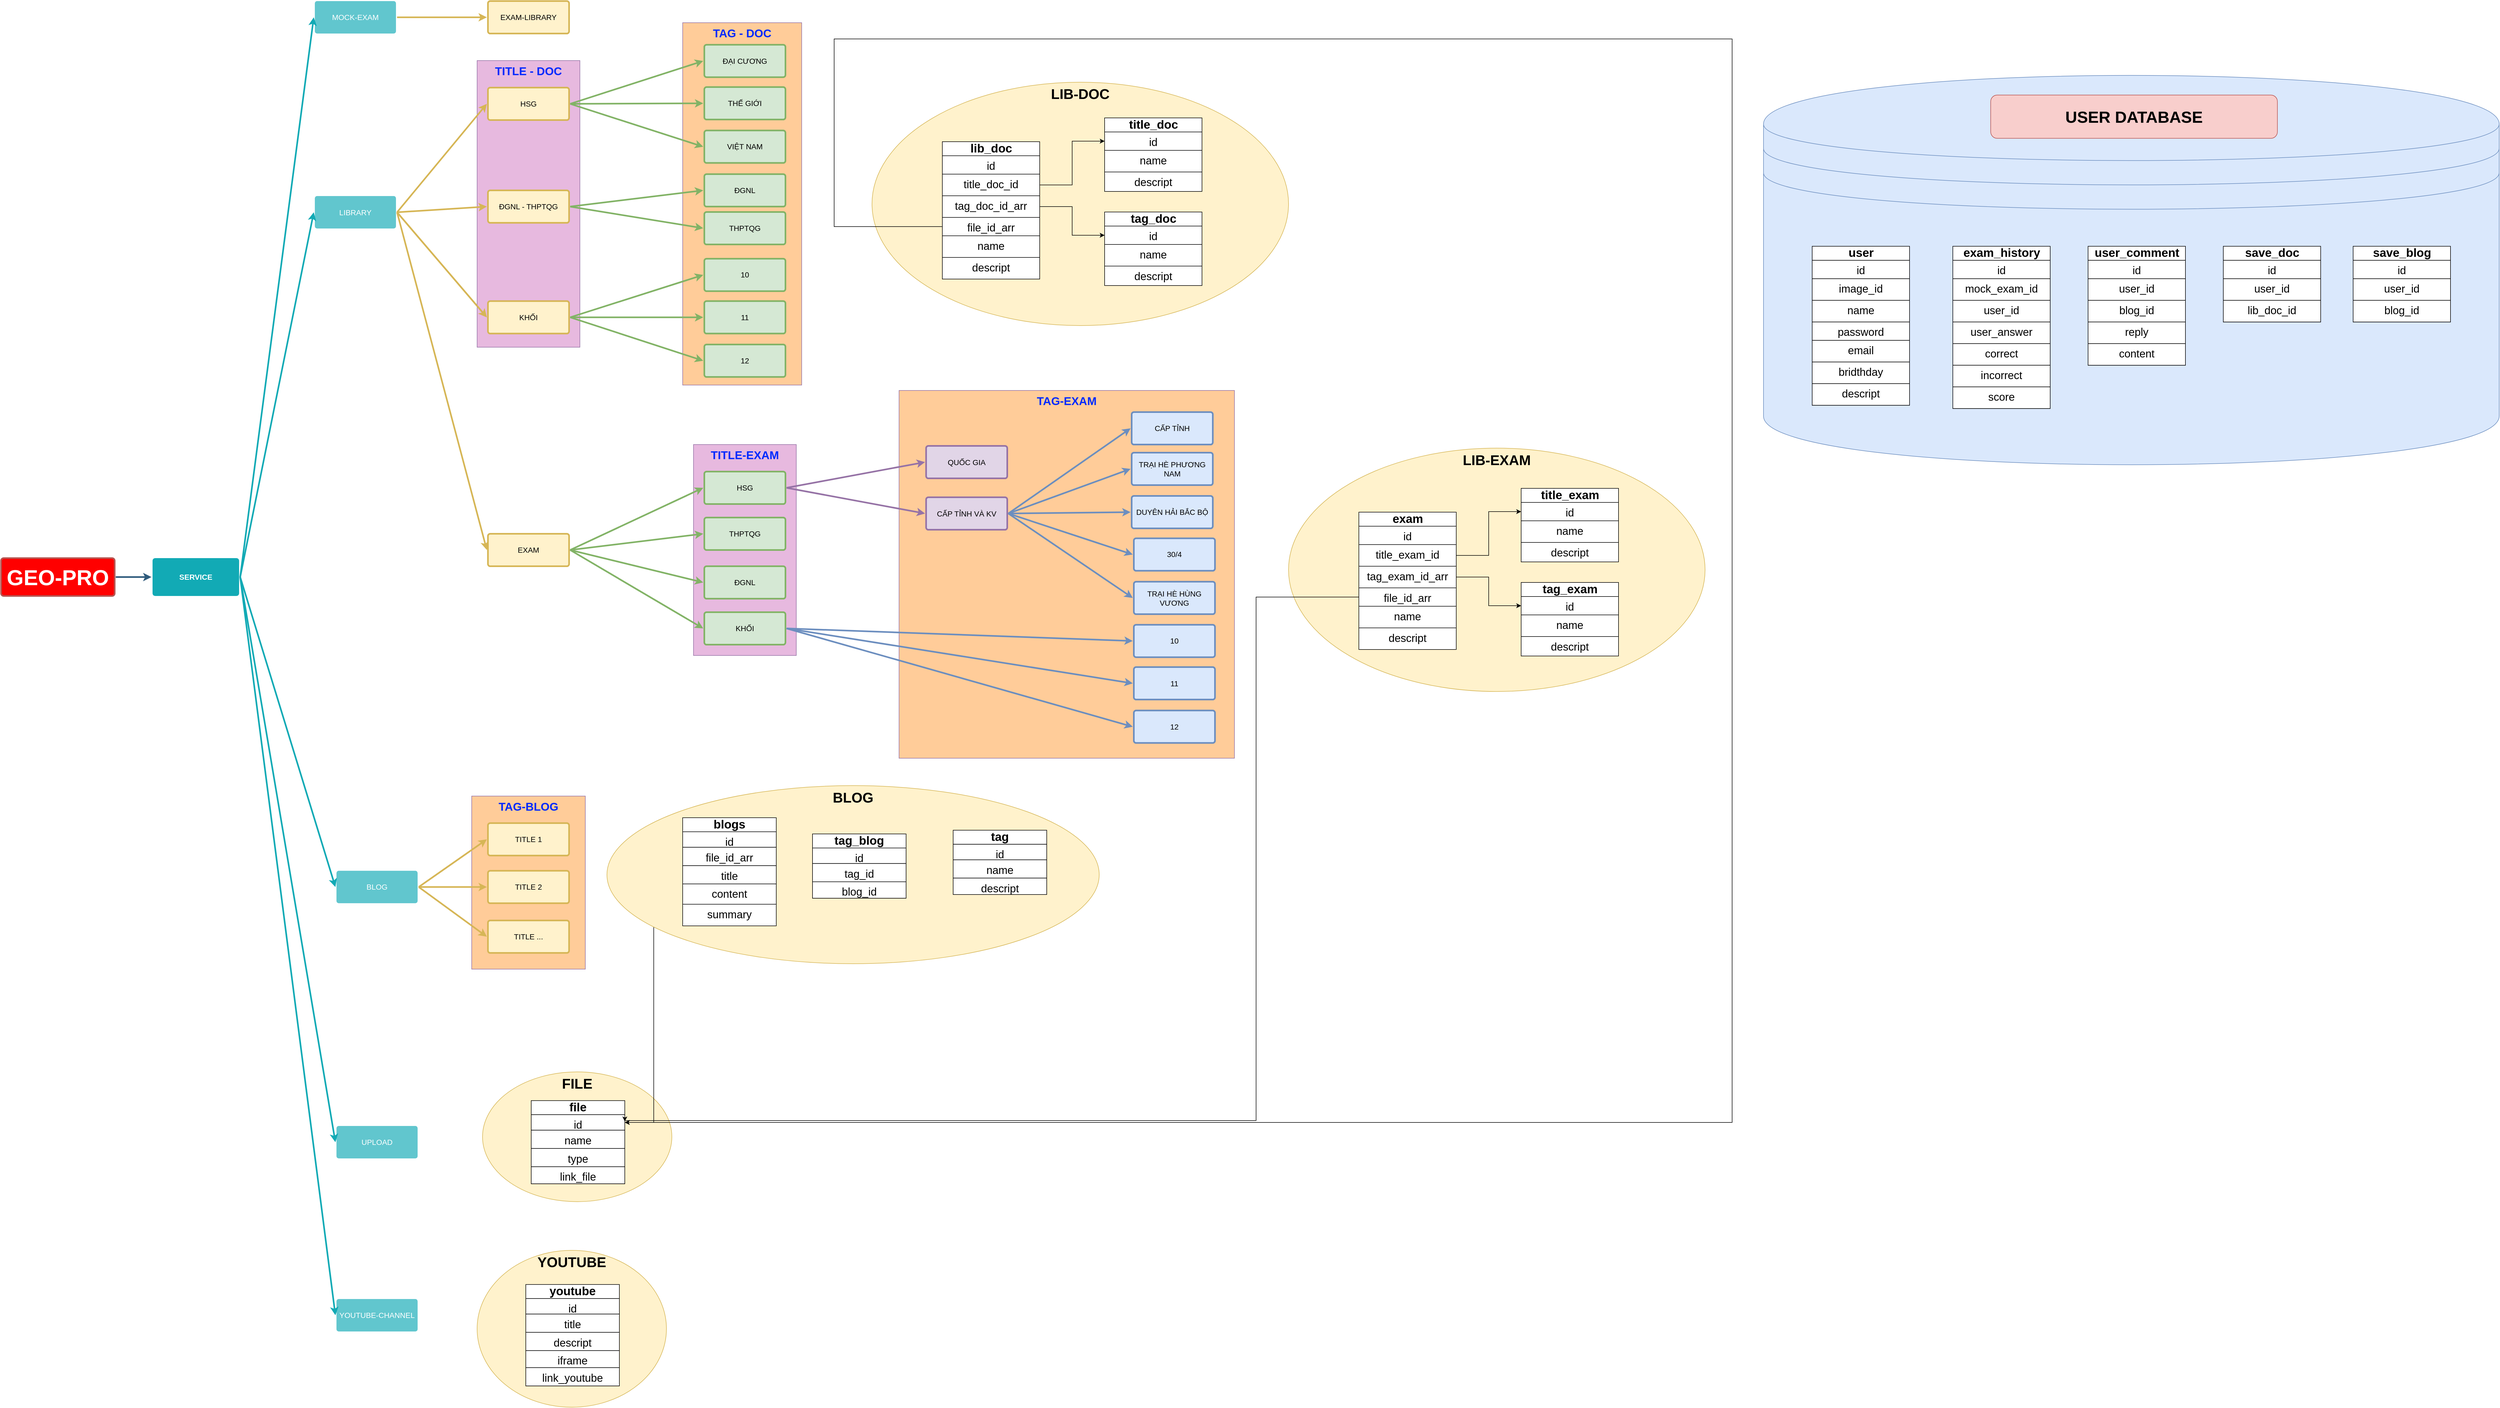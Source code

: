 <mxfile version="21.1.4" type="github">
  <diagram id="6a731a19-8d31-9384-78a2-239565b7b9f0" name="Page-1">
    <mxGraphModel dx="892" dy="602" grid="1" gridSize="10" guides="1" tooltips="1" connect="1" arrows="1" fold="1" page="1" pageScale="1" pageWidth="4681" pageHeight="3300" background="none" math="0" shadow="0">
      <root>
        <mxCell id="0" />
        <mxCell id="1" parent="0" />
        <mxCell id="W52Dk3ICBLYeZhelVxWt-1883" value="" style="group" parent="1" vertex="1" connectable="0">
          <mxGeometry x="910" y="2000" width="350" height="240" as="geometry" />
        </mxCell>
        <mxCell id="W52Dk3ICBLYeZhelVxWt-1876" value="FILE" style="ellipse;whiteSpace=wrap;html=1;fillColor=#fff2cc;strokeColor=#d6b656;fontSize=26;fontStyle=1;verticalAlign=top;" parent="W52Dk3ICBLYeZhelVxWt-1883" vertex="1">
          <mxGeometry width="350" height="240" as="geometry" />
        </mxCell>
        <mxCell id="W52Dk3ICBLYeZhelVxWt-1866" value="file" style="swimlane;fontStyle=1;childLayout=stackLayout;horizontal=1;startSize=26;fillColor=default;horizontalStack=0;resizeParent=1;resizeParentMax=0;resizeLast=0;collapsible=1;marginBottom=0;html=1;fontSize=22;align=center;" parent="W52Dk3ICBLYeZhelVxWt-1883" vertex="1">
          <mxGeometry x="89.997" y="53.107" width="172.99" height="153.777" as="geometry" />
        </mxCell>
        <mxCell id="W52Dk3ICBLYeZhelVxWt-1867" value="id" style="text;strokeColor=default;fillColor=default;align=center;verticalAlign=top;spacingLeft=4;spacingRight=4;overflow=hidden;rotatable=0;points=[[0,0.5],[1,0.5]];portConstraint=eastwest;whiteSpace=wrap;html=1;fontSize=20;" parent="W52Dk3ICBLYeZhelVxWt-1866" vertex="1">
          <mxGeometry y="26" width="172.99" height="28.711" as="geometry" />
        </mxCell>
        <mxCell id="W52Dk3ICBLYeZhelVxWt-1868" value="name" style="text;strokeColor=default;fillColor=default;align=center;verticalAlign=top;spacingLeft=4;spacingRight=4;overflow=hidden;rotatable=0;points=[[0,0.5],[1,0.5]];portConstraint=eastwest;whiteSpace=wrap;html=1;fontSize=20;" parent="W52Dk3ICBLYeZhelVxWt-1866" vertex="1">
          <mxGeometry y="54.711" width="172.99" height="33.778" as="geometry" />
        </mxCell>
        <mxCell id="W52Dk3ICBLYeZhelVxWt-1871" value="type" style="text;strokeColor=default;fillColor=default;align=center;verticalAlign=top;spacingLeft=4;spacingRight=4;overflow=hidden;rotatable=0;points=[[0,0.5],[1,0.5]];portConstraint=eastwest;whiteSpace=wrap;html=1;fontSize=20;gradientColor=none;" parent="W52Dk3ICBLYeZhelVxWt-1866" vertex="1">
          <mxGeometry y="88.489" width="172.99" height="33.778" as="geometry" />
        </mxCell>
        <mxCell id="W52Dk3ICBLYeZhelVxWt-1869" value="link_file" style="text;strokeColor=default;fillColor=default;align=center;verticalAlign=top;spacingLeft=4;spacingRight=4;overflow=hidden;rotatable=0;points=[[0,0.5],[1,0.5]];portConstraint=eastwest;whiteSpace=wrap;html=1;fontSize=20;" parent="W52Dk3ICBLYeZhelVxWt-1866" vertex="1">
          <mxGeometry y="122.267" width="172.99" height="31.51" as="geometry" />
        </mxCell>
        <mxCell id="W52Dk3ICBLYeZhelVxWt-1846" value="TAG-BLOG" style="rounded=0;whiteSpace=wrap;html=1;fillColor=#FFCC99;strokeColor=#9673a6;verticalAlign=top;fontStyle=1;fontSize=21;fontColor=#002AFF;" parent="1" vertex="1">
          <mxGeometry x="890" y="1490" width="210" height="320" as="geometry" />
        </mxCell>
        <mxCell id="W52Dk3ICBLYeZhelVxWt-1845" value="TAG-EXAM" style="rounded=0;whiteSpace=wrap;html=1;fillColor=#FFCC99;strokeColor=#9673a6;verticalAlign=top;fontStyle=1;fontSize=21;fontColor=#002AFF;" parent="1" vertex="1">
          <mxGeometry x="1680" y="740" width="620" height="680" as="geometry" />
        </mxCell>
        <mxCell id="W52Dk3ICBLYeZhelVxWt-1844" value="TITLE-EXAM" style="rounded=0;whiteSpace=wrap;html=1;fillColor=#E7B9DF;strokeColor=#9673a6;verticalAlign=top;fontStyle=1;fontSize=21;fontColor=#002AFF;" parent="1" vertex="1">
          <mxGeometry x="1300" y="840" width="190" height="390" as="geometry" />
        </mxCell>
        <mxCell id="W52Dk3ICBLYeZhelVxWt-1791" value="TAG - DOC" style="rounded=0;whiteSpace=wrap;html=1;fillColor=#FFCC99;strokeColor=#9673a6;verticalAlign=top;fontStyle=1;fontSize=21;fontColor=#002AFF;" parent="1" vertex="1">
          <mxGeometry x="1280" y="60" width="220" height="670" as="geometry" />
        </mxCell>
        <mxCell id="W52Dk3ICBLYeZhelVxWt-1790" value="TITLE - DOC" style="rounded=0;whiteSpace=wrap;html=1;fillColor=#E7B9DF;strokeColor=#9673a6;verticalAlign=top;fontStyle=1;fontSize=21;fontColor=#002AFF;" parent="1" vertex="1">
          <mxGeometry x="900" y="130" width="190" height="530" as="geometry" />
        </mxCell>
        <mxCell id="1746" value="" style="edgeStyle=none;rounded=0;jumpStyle=none;html=1;shadow=0;labelBackgroundColor=none;startArrow=none;startFill=0;endArrow=classic;endFill=1;jettySize=auto;orthogonalLoop=1;strokeColor=#2F5B7C;strokeWidth=3;fontFamily=Helvetica;fontSize=16;fontColor=#23445D;spacing=5;" parent="1" source="1749" target="1771" edge="1">
          <mxGeometry relative="1" as="geometry" />
        </mxCell>
        <mxCell id="1749" value="&lt;font style=&quot;font-size: 40px;&quot;&gt;GEO-PRO&lt;/font&gt;" style="rounded=1;whiteSpace=wrap;html=1;shadow=0;labelBackgroundColor=none;strokeColor=#b85450;strokeWidth=3;fillColor=#FF0000;fontFamily=Helvetica;fontSize=16;align=center;fontStyle=1;spacing=5;arcSize=7;perimeterSpacing=2;fontColor=#FFFFFF;" parent="1" vertex="1">
          <mxGeometry x="20" y="1050" width="210" height="70" as="geometry" />
        </mxCell>
        <mxCell id="1771" value="SERVICE" style="rounded=1;whiteSpace=wrap;html=1;shadow=0;labelBackgroundColor=none;strokeColor=none;strokeWidth=3;fillColor=#12aab5;fontFamily=Helvetica;fontSize=14;fontColor=#FFFFFF;align=center;spacing=5;fontStyle=1;arcSize=7;perimeterSpacing=2;" parent="1" vertex="1">
          <mxGeometry x="300" y="1050" width="160" height="70" as="geometry" />
        </mxCell>
        <mxCell id="1772" value="UPLOAD" style="rounded=1;whiteSpace=wrap;html=1;shadow=0;labelBackgroundColor=none;strokeColor=none;strokeWidth=3;fillColor=#61c6ce;fontFamily=Helvetica;fontSize=14;fontColor=#FFFFFF;align=center;spacing=5;fontStyle=0;arcSize=7;perimeterSpacing=2;" parent="1" vertex="1">
          <mxGeometry x="640" y="2100" width="150" height="60" as="geometry" />
        </mxCell>
        <mxCell id="1773" value="" style="edgeStyle=none;rounded=1;jumpStyle=none;html=1;shadow=0;labelBackgroundColor=none;startArrow=none;startFill=0;jettySize=auto;orthogonalLoop=1;strokeColor=#12AAB5;strokeWidth=3;fontFamily=Helvetica;fontSize=14;fontColor=#FFFFFF;spacing=5;fontStyle=1;fillColor=#b0e3e6;entryX=0;entryY=0.5;entryDx=0;entryDy=0;exitX=1;exitY=0.5;exitDx=0;exitDy=0;" parent="1" source="1771" target="1772" edge="1">
          <mxGeometry relative="1" as="geometry" />
        </mxCell>
        <mxCell id="1774" value="BLOG" style="rounded=1;whiteSpace=wrap;html=1;shadow=0;labelBackgroundColor=none;strokeColor=none;strokeWidth=3;fillColor=#61c6ce;fontFamily=Helvetica;fontSize=14;fontColor=#FFFFFF;align=center;spacing=5;fontStyle=0;arcSize=7;perimeterSpacing=2;" parent="1" vertex="1">
          <mxGeometry x="640" y="1628.12" width="150" height="60" as="geometry" />
        </mxCell>
        <mxCell id="1775" value="" style="edgeStyle=none;rounded=1;jumpStyle=none;html=1;shadow=0;labelBackgroundColor=none;startArrow=none;startFill=0;jettySize=auto;orthogonalLoop=1;strokeColor=#12AAB5;strokeWidth=3;fontFamily=Helvetica;fontSize=14;fontColor=#FFFFFF;spacing=5;fontStyle=1;fillColor=#b0e3e6;entryX=0;entryY=0.5;entryDx=0;entryDy=0;exitX=1;exitY=0.5;exitDx=0;exitDy=0;" parent="1" source="1771" target="1774" edge="1">
          <mxGeometry relative="1" as="geometry" />
        </mxCell>
        <mxCell id="1776" value="LIBRARY" style="rounded=1;whiteSpace=wrap;html=1;shadow=0;labelBackgroundColor=none;strokeColor=none;strokeWidth=3;fillColor=#61c6ce;fontFamily=Helvetica;fontSize=14;fontColor=#FFFFFF;align=center;spacing=5;fontStyle=0;arcSize=7;perimeterSpacing=2;" parent="1" vertex="1">
          <mxGeometry x="600" y="380.5" width="150" height="60" as="geometry" />
        </mxCell>
        <mxCell id="1777" value="" style="edgeStyle=none;rounded=1;jumpStyle=none;html=1;shadow=0;labelBackgroundColor=none;startArrow=none;startFill=0;jettySize=auto;orthogonalLoop=1;strokeColor=#12AAB5;strokeWidth=3;fontFamily=Helvetica;fontSize=14;fontColor=#FFFFFF;spacing=5;fontStyle=1;fillColor=#b0e3e6;entryX=0;entryY=0.5;entryDx=0;entryDy=0;exitX=1;exitY=0.5;exitDx=0;exitDy=0;" parent="1" source="1771" target="1776" edge="1">
          <mxGeometry relative="1" as="geometry" />
        </mxCell>
        <mxCell id="1778" value="MOCK-EXAM" style="rounded=1;whiteSpace=wrap;html=1;shadow=0;labelBackgroundColor=none;strokeColor=none;strokeWidth=3;fillColor=#61c6ce;fontFamily=Helvetica;fontSize=14;fontColor=#FFFFFF;align=center;spacing=5;fontStyle=0;arcSize=7;perimeterSpacing=2;" parent="1" vertex="1">
          <mxGeometry x="600" y="20" width="150" height="60" as="geometry" />
        </mxCell>
        <mxCell id="1779" value="" style="edgeStyle=none;rounded=1;jumpStyle=none;html=1;shadow=0;labelBackgroundColor=none;startArrow=none;startFill=0;jettySize=auto;orthogonalLoop=1;strokeColor=#12AAB5;strokeWidth=3;fontFamily=Helvetica;fontSize=14;fontColor=#FFFFFF;spacing=5;fontStyle=1;fillColor=#b0e3e6;entryX=0;entryY=0.5;entryDx=0;entryDy=0;exitX=1;exitY=0.5;exitDx=0;exitDy=0;" parent="1" source="1771" target="1778" edge="1">
          <mxGeometry relative="1" as="geometry" />
        </mxCell>
        <mxCell id="DbFOadBx9GIm5DyImWNw-1779" value="YOUTUBE-CHANNEL" style="rounded=1;whiteSpace=wrap;html=1;shadow=0;labelBackgroundColor=none;strokeColor=none;strokeWidth=3;fillColor=#61c6ce;fontFamily=Helvetica;fontSize=14;fontColor=#FFFFFF;align=center;spacing=5;fontStyle=0;arcSize=7;perimeterSpacing=2;" parent="1" vertex="1">
          <mxGeometry x="640" y="2420" width="150" height="60" as="geometry" />
        </mxCell>
        <mxCell id="DbFOadBx9GIm5DyImWNw-1782" value="HSG" style="rounded=1;whiteSpace=wrap;html=1;shadow=0;labelBackgroundColor=none;strokeColor=#82b366;strokeWidth=3;fillColor=#d5e8d4;fontFamily=Helvetica;fontSize=14;align=center;spacing=5;fontStyle=0;arcSize=7;perimeterSpacing=2;" parent="1" vertex="1">
          <mxGeometry x="1320" y="890" width="150" height="60" as="geometry" />
        </mxCell>
        <mxCell id="DbFOadBx9GIm5DyImWNw-1785" value="" style="edgeStyle=none;rounded=1;jumpStyle=none;html=1;shadow=0;labelBackgroundColor=none;startArrow=none;startFill=0;jettySize=auto;orthogonalLoop=1;strokeColor=#82b366;strokeWidth=3;fontFamily=Helvetica;fontSize=14;fontColor=#FFFFFF;spacing=5;fontStyle=1;fillColor=#d5e8d4;entryX=0;entryY=0.5;entryDx=0;entryDy=0;exitX=1;exitY=0.5;exitDx=0;exitDy=0;" parent="1" source="DbFOadBx9GIm5DyImWNw-1809" target="DbFOadBx9GIm5DyImWNw-1782" edge="1">
          <mxGeometry relative="1" as="geometry">
            <mxPoint x="1722" y="204.5" as="sourcePoint" />
            <mxPoint x="1770" y="276" as="targetPoint" />
          </mxGeometry>
        </mxCell>
        <mxCell id="DbFOadBx9GIm5DyImWNw-1786" value="EXAM-LIBRARY" style="rounded=1;whiteSpace=wrap;html=1;shadow=0;labelBackgroundColor=none;strokeColor=#d6b656;strokeWidth=3;fillColor=#fff2cc;fontFamily=Helvetica;fontSize=14;align=center;spacing=5;fontStyle=0;arcSize=7;perimeterSpacing=2;" parent="1" vertex="1">
          <mxGeometry x="920" y="20" width="150" height="60" as="geometry" />
        </mxCell>
        <mxCell id="DbFOadBx9GIm5DyImWNw-1787" value="" style="edgeStyle=none;rounded=1;jumpStyle=none;html=1;shadow=0;labelBackgroundColor=none;startArrow=none;startFill=0;jettySize=auto;orthogonalLoop=1;strokeColor=#d6b656;strokeWidth=3;fontFamily=Helvetica;fontSize=14;fontColor=#FFFFFF;spacing=5;fontStyle=1;fillColor=#fff2cc;entryX=0;entryY=0.5;entryDx=0;entryDy=0;exitX=1;exitY=0.5;exitDx=0;exitDy=0;" parent="1" source="1778" target="DbFOadBx9GIm5DyImWNw-1786" edge="1">
          <mxGeometry relative="1" as="geometry">
            <mxPoint x="1170" y="107" as="sourcePoint" />
            <mxPoint x="1026" y="143" as="targetPoint" />
          </mxGeometry>
        </mxCell>
        <mxCell id="DbFOadBx9GIm5DyImWNw-1788" value="HSG" style="rounded=1;whiteSpace=wrap;html=1;shadow=0;labelBackgroundColor=none;strokeColor=#d6b656;strokeWidth=3;fillColor=#fff2cc;fontFamily=Helvetica;fontSize=14;align=center;spacing=5;fontStyle=0;arcSize=7;perimeterSpacing=2;" parent="1" vertex="1">
          <mxGeometry x="920" y="180" width="150" height="60" as="geometry" />
        </mxCell>
        <mxCell id="DbFOadBx9GIm5DyImWNw-1790" value="ĐGNL - THPTQG" style="rounded=1;whiteSpace=wrap;html=1;shadow=0;labelBackgroundColor=none;strokeColor=#d6b656;strokeWidth=3;fillColor=#fff2cc;fontFamily=Helvetica;fontSize=14;align=center;spacing=5;fontStyle=0;arcSize=7;perimeterSpacing=2;" parent="1" vertex="1">
          <mxGeometry x="920" y="370" width="150" height="60" as="geometry" />
        </mxCell>
        <mxCell id="DbFOadBx9GIm5DyImWNw-1791" value="" style="edgeStyle=none;rounded=1;jumpStyle=none;html=1;shadow=0;labelBackgroundColor=none;startArrow=none;startFill=0;jettySize=auto;orthogonalLoop=1;strokeColor=#d6b656;strokeWidth=3;fontFamily=Helvetica;fontSize=14;fontColor=#FFFFFF;spacing=5;fontStyle=1;fillColor=#fff2cc;entryX=0;entryY=0.5;entryDx=0;entryDy=0;exitX=1;exitY=0.5;exitDx=0;exitDy=0;" parent="1" source="1776" target="DbFOadBx9GIm5DyImWNw-1788" edge="1">
          <mxGeometry relative="1" as="geometry">
            <mxPoint x="1150" y="349.5" as="sourcePoint" />
            <mxPoint x="1006" y="385.5" as="targetPoint" />
          </mxGeometry>
        </mxCell>
        <mxCell id="DbFOadBx9GIm5DyImWNw-1793" value="" style="edgeStyle=none;rounded=1;jumpStyle=none;html=1;shadow=0;labelBackgroundColor=none;startArrow=none;startFill=0;jettySize=auto;orthogonalLoop=1;strokeColor=#d6b656;strokeWidth=3;fontFamily=Helvetica;fontSize=14;fontColor=#FFFFFF;spacing=5;fontStyle=1;fillColor=#fff2cc;entryX=0;entryY=0.5;entryDx=0;entryDy=0;exitX=1;exitY=0.5;exitDx=0;exitDy=0;" parent="1" source="1776" target="DbFOadBx9GIm5DyImWNw-1790" edge="1">
          <mxGeometry relative="1" as="geometry">
            <mxPoint x="1150" y="349.5" as="sourcePoint" />
            <mxPoint x="1198" y="420.5" as="targetPoint" />
          </mxGeometry>
        </mxCell>
        <mxCell id="DbFOadBx9GIm5DyImWNw-1795" value="" style="edgeStyle=none;rounded=1;jumpStyle=none;html=1;shadow=0;labelBackgroundColor=none;startArrow=none;startFill=0;jettySize=auto;orthogonalLoop=1;strokeColor=#d6b656;strokeWidth=3;fontFamily=Helvetica;fontSize=14;fontColor=#FFFFFF;spacing=5;fontStyle=1;fillColor=#fff2cc;entryX=0;entryY=0.5;entryDx=0;entryDy=0;exitX=1;exitY=0.5;exitDx=0;exitDy=0;" parent="1" source="1776" target="DbFOadBx9GIm5DyImWNw-1794" edge="1">
          <mxGeometry relative="1" as="geometry">
            <mxPoint x="1150" y="350" as="sourcePoint" />
            <mxPoint x="1198" y="466" as="targetPoint" />
          </mxGeometry>
        </mxCell>
        <mxCell id="DbFOadBx9GIm5DyImWNw-1796" value="10" style="rounded=1;whiteSpace=wrap;html=1;shadow=0;labelBackgroundColor=none;strokeColor=#82b366;strokeWidth=3;fillColor=#d5e8d4;fontFamily=Helvetica;fontSize=14;align=center;spacing=5;fontStyle=0;arcSize=7;perimeterSpacing=2;" parent="1" vertex="1">
          <mxGeometry x="1320" y="496.38" width="150" height="60" as="geometry" />
        </mxCell>
        <mxCell id="DbFOadBx9GIm5DyImWNw-1797" value="" style="edgeStyle=none;rounded=1;jumpStyle=none;html=1;shadow=0;labelBackgroundColor=none;startArrow=none;startFill=0;jettySize=auto;orthogonalLoop=1;strokeColor=#82b366;strokeWidth=3;fontFamily=Helvetica;fontSize=14;fontColor=#FFFFFF;spacing=5;fontStyle=1;fillColor=#d5e8d4;entryX=0;entryY=0.5;entryDx=0;entryDy=0;exitX=1;exitY=0.5;exitDx=0;exitDy=0;" parent="1" source="DbFOadBx9GIm5DyImWNw-1794" target="DbFOadBx9GIm5DyImWNw-1796" edge="1">
          <mxGeometry relative="1" as="geometry">
            <mxPoint x="1670" y="358.38" as="sourcePoint" />
            <mxPoint x="1718" y="474.38" as="targetPoint" />
          </mxGeometry>
        </mxCell>
        <mxCell id="DbFOadBx9GIm5DyImWNw-1798" value="11" style="rounded=1;whiteSpace=wrap;html=1;shadow=0;labelBackgroundColor=none;strokeColor=#82b366;strokeWidth=3;fillColor=#d5e8d4;fontFamily=Helvetica;fontSize=14;align=center;spacing=5;fontStyle=0;arcSize=7;perimeterSpacing=2;" parent="1" vertex="1">
          <mxGeometry x="1320" y="574.75" width="150" height="60" as="geometry" />
        </mxCell>
        <mxCell id="DbFOadBx9GIm5DyImWNw-1799" value="" style="edgeStyle=none;rounded=1;jumpStyle=none;html=1;shadow=0;labelBackgroundColor=none;startArrow=none;startFill=0;jettySize=auto;orthogonalLoop=1;strokeColor=#82b366;strokeWidth=3;fontFamily=Helvetica;fontSize=14;fontColor=#FFFFFF;spacing=5;fontStyle=1;fillColor=#d5e8d4;entryX=0;entryY=0.5;entryDx=0;entryDy=0;exitX=1;exitY=0.5;exitDx=0;exitDy=0;" parent="1" source="DbFOadBx9GIm5DyImWNw-1794" target="DbFOadBx9GIm5DyImWNw-1798" edge="1">
          <mxGeometry relative="1" as="geometry">
            <mxPoint x="1670" y="470" as="sourcePoint" />
            <mxPoint x="1718" y="586" as="targetPoint" />
          </mxGeometry>
        </mxCell>
        <mxCell id="DbFOadBx9GIm5DyImWNw-1800" value="12" style="rounded=1;whiteSpace=wrap;html=1;shadow=0;labelBackgroundColor=none;strokeColor=#82b366;strokeWidth=3;fillColor=#d5e8d4;fontFamily=Helvetica;fontSize=14;align=center;spacing=5;fontStyle=0;arcSize=7;perimeterSpacing=2;" parent="1" vertex="1">
          <mxGeometry x="1320" y="655" width="150" height="60" as="geometry" />
        </mxCell>
        <mxCell id="DbFOadBx9GIm5DyImWNw-1801" value="" style="edgeStyle=none;rounded=1;jumpStyle=none;html=1;shadow=0;labelBackgroundColor=none;startArrow=none;startFill=0;jettySize=auto;orthogonalLoop=1;strokeColor=#82b366;strokeWidth=3;fontFamily=Helvetica;fontSize=14;fontColor=#FFFFFF;spacing=5;fontStyle=1;fillColor=#d5e8d4;entryX=0;entryY=0.5;entryDx=0;entryDy=0;exitX=1;exitY=0.5;exitDx=0;exitDy=0;" parent="1" source="DbFOadBx9GIm5DyImWNw-1794" target="DbFOadBx9GIm5DyImWNw-1800" edge="1">
          <mxGeometry relative="1" as="geometry">
            <mxPoint x="1620" y="530" as="sourcePoint" />
            <mxPoint x="1706" y="633" as="targetPoint" />
          </mxGeometry>
        </mxCell>
        <mxCell id="DbFOadBx9GIm5DyImWNw-1802" value="ĐẠI CƯƠNG" style="rounded=1;whiteSpace=wrap;html=1;shadow=0;labelBackgroundColor=none;strokeColor=#82b366;strokeWidth=3;fillColor=#d5e8d4;fontFamily=Helvetica;fontSize=14;align=center;spacing=5;fontStyle=0;arcSize=7;perimeterSpacing=2;" parent="1" vertex="1">
          <mxGeometry x="1320" y="100.69" width="150" height="60" as="geometry" />
        </mxCell>
        <mxCell id="DbFOadBx9GIm5DyImWNw-1803" value="" style="edgeStyle=none;rounded=1;jumpStyle=none;html=1;shadow=0;labelBackgroundColor=none;startArrow=none;startFill=0;jettySize=auto;orthogonalLoop=1;strokeColor=#82b366;strokeWidth=3;fontFamily=Helvetica;fontSize=14;fontColor=#FFFFFF;spacing=5;fontStyle=1;fillColor=#d5e8d4;entryX=0;entryY=0.5;entryDx=0;entryDy=0;exitX=1;exitY=0.5;exitDx=0;exitDy=0;" parent="1" source="DbFOadBx9GIm5DyImWNw-1788" target="DbFOadBx9GIm5DyImWNw-1802" edge="1">
          <mxGeometry relative="1" as="geometry">
            <mxPoint x="1650" y="204.88" as="sourcePoint" />
            <mxPoint x="1736" y="196.26" as="targetPoint" />
          </mxGeometry>
        </mxCell>
        <mxCell id="DbFOadBx9GIm5DyImWNw-1804" value="THẾ GIỚI" style="rounded=1;whiteSpace=wrap;html=1;shadow=0;labelBackgroundColor=none;strokeColor=#82b366;strokeWidth=3;fillColor=#d5e8d4;fontFamily=Helvetica;fontSize=14;align=center;spacing=5;fontStyle=0;arcSize=7;perimeterSpacing=2;" parent="1" vertex="1">
          <mxGeometry x="1320" y="179.06" width="150" height="60" as="geometry" />
        </mxCell>
        <mxCell id="DbFOadBx9GIm5DyImWNw-1805" value="" style="edgeStyle=none;rounded=1;jumpStyle=none;html=1;shadow=0;labelBackgroundColor=none;startArrow=none;startFill=0;jettySize=auto;orthogonalLoop=1;strokeColor=#82b366;strokeWidth=3;fontFamily=Helvetica;fontSize=14;fontColor=#FFFFFF;spacing=5;fontStyle=1;fillColor=#d5e8d4;entryX=0;entryY=0.5;entryDx=0;entryDy=0;exitX=1;exitY=0.5;exitDx=0;exitDy=0;" parent="1" source="DbFOadBx9GIm5DyImWNw-1788" target="DbFOadBx9GIm5DyImWNw-1804" edge="1">
          <mxGeometry relative="1" as="geometry">
            <mxPoint x="1640" y="240" as="sourcePoint" />
            <mxPoint x="1736" y="307.88" as="targetPoint" />
          </mxGeometry>
        </mxCell>
        <mxCell id="DbFOadBx9GIm5DyImWNw-1806" value="VIỆT NAM" style="rounded=1;whiteSpace=wrap;html=1;shadow=0;labelBackgroundColor=none;strokeColor=#82b366;strokeWidth=3;fillColor=#d5e8d4;fontFamily=Helvetica;fontSize=14;align=center;spacing=5;fontStyle=0;arcSize=7;perimeterSpacing=2;" parent="1" vertex="1">
          <mxGeometry x="1320" y="259.31" width="150" height="60" as="geometry" />
        </mxCell>
        <mxCell id="DbFOadBx9GIm5DyImWNw-1807" value="" style="edgeStyle=none;rounded=1;jumpStyle=none;html=1;shadow=0;labelBackgroundColor=none;startArrow=none;startFill=0;jettySize=auto;orthogonalLoop=1;strokeColor=#82b366;strokeWidth=3;fontFamily=Helvetica;fontSize=14;fontColor=#FFFFFF;spacing=5;fontStyle=1;fillColor=#d5e8d4;entryX=0;entryY=0.5;entryDx=0;entryDy=0;exitX=1;exitY=0.5;exitDx=0;exitDy=0;" parent="1" source="DbFOadBx9GIm5DyImWNw-1788" target="DbFOadBx9GIm5DyImWNw-1806" edge="1">
          <mxGeometry relative="1" as="geometry">
            <mxPoint x="1650" y="204.88" as="sourcePoint" />
            <mxPoint x="1724" y="354.88" as="targetPoint" />
          </mxGeometry>
        </mxCell>
        <mxCell id="DbFOadBx9GIm5DyImWNw-1809" value="EXAM" style="rounded=1;whiteSpace=wrap;html=1;shadow=0;labelBackgroundColor=none;strokeColor=#d6b656;strokeWidth=3;fillColor=#fff2cc;fontFamily=Helvetica;fontSize=14;align=center;spacing=5;fontStyle=0;arcSize=7;perimeterSpacing=2;" parent="1" vertex="1">
          <mxGeometry x="920" y="1005" width="150" height="60" as="geometry" />
        </mxCell>
        <mxCell id="DbFOadBx9GIm5DyImWNw-1810" value="" style="edgeStyle=none;rounded=1;jumpStyle=none;html=1;shadow=0;labelBackgroundColor=none;startArrow=none;startFill=0;jettySize=auto;orthogonalLoop=1;strokeColor=#d6b656;strokeWidth=3;fontFamily=Helvetica;fontSize=14;fontColor=#FFFFFF;spacing=5;fontStyle=1;fillColor=#fff2cc;entryX=0;entryY=0.5;entryDx=0;entryDy=0;exitX=1;exitY=0.5;exitDx=0;exitDy=0;" parent="1" source="1776" target="DbFOadBx9GIm5DyImWNw-1809" edge="1">
          <mxGeometry relative="1" as="geometry">
            <mxPoint x="1130" y="400" as="sourcePoint" />
            <mxPoint x="1256" y="510.25" as="targetPoint" />
          </mxGeometry>
        </mxCell>
        <mxCell id="DbFOadBx9GIm5DyImWNw-1813" value="ĐGNL" style="rounded=1;whiteSpace=wrap;html=1;shadow=0;labelBackgroundColor=none;strokeColor=#82b366;strokeWidth=3;fillColor=#d5e8d4;fontFamily=Helvetica;fontSize=14;align=center;spacing=5;fontStyle=0;arcSize=7;perimeterSpacing=2;" parent="1" vertex="1">
          <mxGeometry x="1320" y="340" width="150" height="60" as="geometry" />
        </mxCell>
        <mxCell id="DbFOadBx9GIm5DyImWNw-1814" value="" style="edgeStyle=none;rounded=1;jumpStyle=none;html=1;shadow=0;labelBackgroundColor=none;startArrow=none;startFill=0;jettySize=auto;orthogonalLoop=1;strokeColor=#82b366;strokeWidth=3;fontFamily=Helvetica;fontSize=14;fontColor=#FFFFFF;spacing=5;fontStyle=1;fillColor=#d5e8d4;entryX=0;entryY=0.5;entryDx=0;entryDy=0;exitX=1;exitY=0.5;exitDx=0;exitDy=0;" parent="1" source="DbFOadBx9GIm5DyImWNw-1790" target="DbFOadBx9GIm5DyImWNw-1813" edge="1">
          <mxGeometry relative="1" as="geometry">
            <mxPoint x="1420" y="344.75" as="sourcePoint" />
            <mxPoint x="1762" y="461.63" as="targetPoint" />
          </mxGeometry>
        </mxCell>
        <mxCell id="DbFOadBx9GIm5DyImWNw-1815" value="THPTQG" style="rounded=1;whiteSpace=wrap;html=1;shadow=0;labelBackgroundColor=none;strokeColor=#82b366;strokeWidth=3;fillColor=#d5e8d4;fontFamily=Helvetica;fontSize=14;align=center;spacing=5;fontStyle=0;arcSize=7;perimeterSpacing=2;" parent="1" vertex="1">
          <mxGeometry x="1320" y="410" width="150" height="60" as="geometry" />
        </mxCell>
        <mxCell id="DbFOadBx9GIm5DyImWNw-1816" value="" style="edgeStyle=none;rounded=1;jumpStyle=none;html=1;shadow=0;labelBackgroundColor=none;startArrow=none;startFill=0;jettySize=auto;orthogonalLoop=1;strokeColor=#82b366;strokeWidth=3;fontFamily=Helvetica;fontSize=14;fontColor=#FFFFFF;spacing=5;fontStyle=1;fillColor=#d5e8d4;entryX=0;entryY=0.5;entryDx=0;entryDy=0;exitX=1;exitY=0.5;exitDx=0;exitDy=0;" parent="1" source="DbFOadBx9GIm5DyImWNw-1790" target="DbFOadBx9GIm5DyImWNw-1815" edge="1">
          <mxGeometry relative="1" as="geometry">
            <mxPoint x="1382" y="446.5" as="sourcePoint" />
            <mxPoint x="1762" y="557.13" as="targetPoint" />
          </mxGeometry>
        </mxCell>
        <mxCell id="DbFOadBx9GIm5DyImWNw-1817" value="THPTQG" style="rounded=1;whiteSpace=wrap;html=1;shadow=0;labelBackgroundColor=none;strokeColor=#82b366;strokeWidth=3;fillColor=#d5e8d4;fontFamily=Helvetica;fontSize=14;align=center;spacing=5;fontStyle=0;arcSize=7;perimeterSpacing=2;" parent="1" vertex="1">
          <mxGeometry x="1320" y="975" width="150" height="60" as="geometry" />
        </mxCell>
        <mxCell id="DbFOadBx9GIm5DyImWNw-1818" value="" style="edgeStyle=none;rounded=1;jumpStyle=none;html=1;shadow=0;labelBackgroundColor=none;startArrow=none;startFill=0;jettySize=auto;orthogonalLoop=1;strokeColor=#82b366;strokeWidth=3;fontFamily=Helvetica;fontSize=14;fontColor=#FFFFFF;spacing=5;fontStyle=1;fillColor=#d5e8d4;entryX=0;entryY=0.5;entryDx=0;entryDy=0;exitX=1;exitY=0.5;exitDx=0;exitDy=0;" parent="1" source="DbFOadBx9GIm5DyImWNw-1809" target="DbFOadBx9GIm5DyImWNw-1817" edge="1">
          <mxGeometry relative="1" as="geometry">
            <mxPoint x="1390" y="965" as="sourcePoint" />
            <mxPoint x="1778" y="351" as="targetPoint" />
          </mxGeometry>
        </mxCell>
        <mxCell id="DbFOadBx9GIm5DyImWNw-1819" value="ĐGNL" style="rounded=1;whiteSpace=wrap;html=1;shadow=0;labelBackgroundColor=none;strokeColor=#82b366;strokeWidth=3;fillColor=#d5e8d4;fontFamily=Helvetica;fontSize=14;align=center;spacing=5;fontStyle=0;arcSize=7;perimeterSpacing=2;" parent="1" vertex="1">
          <mxGeometry x="1320" y="1065" width="150" height="60" as="geometry" />
        </mxCell>
        <mxCell id="DbFOadBx9GIm5DyImWNw-1820" value="" style="edgeStyle=none;rounded=1;jumpStyle=none;html=1;shadow=0;labelBackgroundColor=none;startArrow=none;startFill=0;jettySize=auto;orthogonalLoop=1;strokeColor=#82b366;strokeWidth=3;fontFamily=Helvetica;fontSize=14;fontColor=#FFFFFF;spacing=5;fontStyle=1;fillColor=#d5e8d4;entryX=0;entryY=0.5;entryDx=0;entryDy=0;exitX=1;exitY=0.5;exitDx=0;exitDy=0;" parent="1" source="DbFOadBx9GIm5DyImWNw-1809" target="DbFOadBx9GIm5DyImWNw-1819" edge="1">
          <mxGeometry relative="1" as="geometry">
            <mxPoint x="1392" y="900" as="sourcePoint" />
            <mxPoint x="1788" y="361" as="targetPoint" />
          </mxGeometry>
        </mxCell>
        <mxCell id="DbFOadBx9GIm5DyImWNw-1821" value="10" style="rounded=1;whiteSpace=wrap;html=1;shadow=0;labelBackgroundColor=none;strokeColor=#6c8ebf;strokeWidth=3;fillColor=#dae8fc;fontFamily=Helvetica;fontSize=14;align=center;spacing=5;fontStyle=0;arcSize=7;perimeterSpacing=2;" parent="1" vertex="1">
          <mxGeometry x="2114" y="1173.19" width="150" height="60" as="geometry" />
        </mxCell>
        <mxCell id="DbFOadBx9GIm5DyImWNw-1822" value="" style="edgeStyle=none;rounded=1;jumpStyle=none;html=1;shadow=0;labelBackgroundColor=none;startArrow=none;startFill=0;jettySize=auto;orthogonalLoop=1;strokeColor=#6c8ebf;strokeWidth=3;fontFamily=Helvetica;fontSize=14;fontColor=#FFFFFF;spacing=5;fontStyle=1;fillColor=#dae8fc;entryX=0;entryY=0.5;entryDx=0;entryDy=0;exitX=1;exitY=0.5;exitDx=0;exitDy=0;" parent="1" source="DbFOadBx9GIm5DyImWNw-1845" target="DbFOadBx9GIm5DyImWNw-1821" edge="1">
          <mxGeometry relative="1" as="geometry">
            <mxPoint x="1970" y="690.0" as="sourcePoint" />
            <mxPoint x="2316" y="859.38" as="targetPoint" />
          </mxGeometry>
        </mxCell>
        <mxCell id="DbFOadBx9GIm5DyImWNw-1823" value="11" style="rounded=1;whiteSpace=wrap;html=1;shadow=0;labelBackgroundColor=none;strokeColor=#6c8ebf;strokeWidth=3;fillColor=#dae8fc;fontFamily=Helvetica;fontSize=14;align=center;spacing=5;fontStyle=0;arcSize=7;perimeterSpacing=2;" parent="1" vertex="1">
          <mxGeometry x="2114" y="1251.56" width="150" height="60" as="geometry" />
        </mxCell>
        <mxCell id="DbFOadBx9GIm5DyImWNw-1824" value="" style="edgeStyle=none;rounded=1;jumpStyle=none;html=1;shadow=0;labelBackgroundColor=none;startArrow=none;startFill=0;jettySize=auto;orthogonalLoop=1;strokeColor=#6c8ebf;strokeWidth=3;fontFamily=Helvetica;fontSize=14;fontColor=#FFFFFF;spacing=5;fontStyle=1;fillColor=#dae8fc;entryX=0;entryY=0.5;entryDx=0;entryDy=0;exitX=1;exitY=0.5;exitDx=0;exitDy=0;" parent="1" source="DbFOadBx9GIm5DyImWNw-1845" target="DbFOadBx9GIm5DyImWNw-1823" edge="1">
          <mxGeometry relative="1" as="geometry">
            <mxPoint x="1970" y="690.0" as="sourcePoint" />
            <mxPoint x="2316" y="971" as="targetPoint" />
          </mxGeometry>
        </mxCell>
        <mxCell id="DbFOadBx9GIm5DyImWNw-1825" value="12" style="rounded=1;whiteSpace=wrap;html=1;shadow=0;labelBackgroundColor=none;strokeColor=#6c8ebf;strokeWidth=3;fillColor=#dae8fc;fontFamily=Helvetica;fontSize=14;align=center;spacing=5;fontStyle=0;arcSize=7;perimeterSpacing=2;" parent="1" vertex="1">
          <mxGeometry x="2114" y="1331.81" width="150" height="60" as="geometry" />
        </mxCell>
        <mxCell id="DbFOadBx9GIm5DyImWNw-1826" value="" style="edgeStyle=none;rounded=1;jumpStyle=none;html=1;shadow=0;labelBackgroundColor=none;startArrow=none;startFill=0;jettySize=auto;orthogonalLoop=1;strokeColor=#6c8ebf;strokeWidth=3;fontFamily=Helvetica;fontSize=14;fontColor=#FFFFFF;spacing=5;fontStyle=1;fillColor=#dae8fc;entryX=0;entryY=0.5;entryDx=0;entryDy=0;exitX=1;exitY=0.5;exitDx=0;exitDy=0;" parent="1" source="DbFOadBx9GIm5DyImWNw-1845" target="DbFOadBx9GIm5DyImWNw-1825" edge="1">
          <mxGeometry relative="1" as="geometry">
            <mxPoint x="1970" y="690.0" as="sourcePoint" />
            <mxPoint x="2304" y="1018" as="targetPoint" />
          </mxGeometry>
        </mxCell>
        <mxCell id="DbFOadBx9GIm5DyImWNw-1827" value="QUỐC GIA" style="rounded=1;whiteSpace=wrap;html=1;shadow=0;labelBackgroundColor=none;strokeColor=#9673a6;strokeWidth=3;fillColor=#e1d5e7;fontFamily=Helvetica;fontSize=14;align=center;spacing=5;fontStyle=0;arcSize=7;perimeterSpacing=2;" parent="1" vertex="1">
          <mxGeometry x="1730" y="842.5" width="150" height="60" as="geometry" />
        </mxCell>
        <mxCell id="DbFOadBx9GIm5DyImWNw-1828" value="" style="edgeStyle=none;rounded=1;jumpStyle=none;html=1;shadow=0;labelBackgroundColor=none;startArrow=none;startFill=0;jettySize=auto;orthogonalLoop=1;strokeColor=#9673a6;strokeWidth=3;fontFamily=Helvetica;fontSize=14;fontColor=#FFFFFF;spacing=5;fontStyle=1;fillColor=#e1d5e7;entryX=0;entryY=0.5;entryDx=0;entryDy=0;exitX=1;exitY=0.5;exitDx=0;exitDy=0;" parent="1" source="DbFOadBx9GIm5DyImWNw-1782" target="DbFOadBx9GIm5DyImWNw-1827" edge="1">
          <mxGeometry relative="1" as="geometry">
            <mxPoint x="1770" y="640" as="sourcePoint" />
            <mxPoint x="2158" y="26" as="targetPoint" />
          </mxGeometry>
        </mxCell>
        <mxCell id="DbFOadBx9GIm5DyImWNw-1829" value="CẤP TỈNH VÀ KV" style="rounded=1;whiteSpace=wrap;html=1;shadow=0;labelBackgroundColor=none;strokeColor=#9673a6;strokeWidth=3;fillColor=#e1d5e7;fontFamily=Helvetica;fontSize=14;align=center;spacing=5;fontStyle=0;arcSize=7;perimeterSpacing=2;" parent="1" vertex="1">
          <mxGeometry x="1730" y="937.5" width="150" height="60" as="geometry" />
        </mxCell>
        <mxCell id="DbFOadBx9GIm5DyImWNw-1830" value="" style="edgeStyle=none;rounded=1;jumpStyle=none;html=1;shadow=0;labelBackgroundColor=none;startArrow=none;startFill=0;jettySize=auto;orthogonalLoop=1;strokeColor=#9673a6;strokeWidth=3;fontFamily=Helvetica;fontSize=14;fontColor=#FFFFFF;spacing=5;fontStyle=1;fillColor=#e1d5e7;entryX=0;entryY=0.5;entryDx=0;entryDy=0;exitX=1;exitY=0.5;exitDx=0;exitDy=0;" parent="1" source="DbFOadBx9GIm5DyImWNw-1782" target="DbFOadBx9GIm5DyImWNw-1829" edge="1">
          <mxGeometry relative="1" as="geometry">
            <mxPoint x="1782" y="660" as="sourcePoint" />
            <mxPoint x="1916" y="655" as="targetPoint" />
          </mxGeometry>
        </mxCell>
        <mxCell id="DbFOadBx9GIm5DyImWNw-1833" value="CẤP TỈNH" style="rounded=1;whiteSpace=wrap;html=1;shadow=0;labelBackgroundColor=none;strokeColor=#6c8ebf;strokeWidth=3;fillColor=#dae8fc;fontFamily=Helvetica;fontSize=14;align=center;spacing=5;fontStyle=0;arcSize=7;perimeterSpacing=2;" parent="1" vertex="1">
          <mxGeometry x="2110" y="780" width="150" height="60" as="geometry" />
        </mxCell>
        <mxCell id="DbFOadBx9GIm5DyImWNw-1834" value="" style="edgeStyle=none;rounded=1;jumpStyle=none;html=1;shadow=0;labelBackgroundColor=none;startArrow=none;startFill=0;jettySize=auto;orthogonalLoop=1;strokeColor=#6c8ebf;strokeWidth=3;fontFamily=Helvetica;fontSize=14;fontColor=#FFFFFF;spacing=5;fontStyle=1;fillColor=#dae8fc;entryX=0;entryY=0.5;entryDx=0;entryDy=0;exitX=1;exitY=0.5;exitDx=0;exitDy=0;" parent="1" source="DbFOadBx9GIm5DyImWNw-1829" target="DbFOadBx9GIm5DyImWNw-1833" edge="1">
          <mxGeometry relative="1" as="geometry">
            <mxPoint x="1952" y="962.69" as="sourcePoint" />
            <mxPoint x="2096" y="967.69" as="targetPoint" />
          </mxGeometry>
        </mxCell>
        <mxCell id="DbFOadBx9GIm5DyImWNw-1835" value="TRẠI HÈ PHƯƠNG NAM" style="rounded=1;whiteSpace=wrap;html=1;shadow=0;labelBackgroundColor=none;strokeColor=#6c8ebf;strokeWidth=3;fillColor=#dae8fc;fontFamily=Helvetica;fontSize=14;align=center;spacing=5;fontStyle=0;arcSize=7;perimeterSpacing=2;" parent="1" vertex="1">
          <mxGeometry x="2110" y="855" width="150" height="60" as="geometry" />
        </mxCell>
        <mxCell id="DbFOadBx9GIm5DyImWNw-1836" value="" style="edgeStyle=none;rounded=1;jumpStyle=none;html=1;shadow=0;labelBackgroundColor=none;startArrow=none;startFill=0;jettySize=auto;orthogonalLoop=1;strokeColor=#6c8ebf;strokeWidth=3;fontFamily=Helvetica;fontSize=14;fontColor=#FFFFFF;spacing=5;fontStyle=1;fillColor=#dae8fc;entryX=0;entryY=0.5;entryDx=0;entryDy=0;exitX=1;exitY=0.5;exitDx=0;exitDy=0;" parent="1" source="DbFOadBx9GIm5DyImWNw-1829" target="DbFOadBx9GIm5DyImWNw-1835" edge="1">
          <mxGeometry relative="1" as="geometry">
            <mxPoint x="2002" y="1057.69" as="sourcePoint" />
            <mxPoint x="2116" y="1042.69" as="targetPoint" />
          </mxGeometry>
        </mxCell>
        <mxCell id="DbFOadBx9GIm5DyImWNw-1837" value="DUYÊN HẢI BẮC BỘ" style="rounded=1;whiteSpace=wrap;html=1;shadow=0;labelBackgroundColor=none;strokeColor=#6c8ebf;strokeWidth=3;fillColor=#dae8fc;fontFamily=Helvetica;fontSize=14;align=center;spacing=5;fontStyle=0;arcSize=7;perimeterSpacing=2;" parent="1" vertex="1">
          <mxGeometry x="2110" y="935" width="150" height="60" as="geometry" />
        </mxCell>
        <mxCell id="DbFOadBx9GIm5DyImWNw-1838" value="30/4" style="rounded=1;whiteSpace=wrap;html=1;shadow=0;labelBackgroundColor=none;strokeColor=#6c8ebf;strokeWidth=3;fillColor=#dae8fc;fontFamily=Helvetica;fontSize=14;align=center;spacing=5;fontStyle=0;arcSize=7;perimeterSpacing=2;" parent="1" vertex="1">
          <mxGeometry x="2114" y="1013.37" width="150" height="60" as="geometry" />
        </mxCell>
        <mxCell id="DbFOadBx9GIm5DyImWNw-1839" value="TRẠI HÈ HÙNG VƯƠNG" style="rounded=1;whiteSpace=wrap;html=1;shadow=0;labelBackgroundColor=none;strokeColor=#6c8ebf;strokeWidth=3;fillColor=#dae8fc;fontFamily=Helvetica;fontSize=14;align=center;spacing=5;fontStyle=0;arcSize=7;perimeterSpacing=2;" parent="1" vertex="1">
          <mxGeometry x="2114" y="1093.62" width="150" height="60" as="geometry" />
        </mxCell>
        <mxCell id="DbFOadBx9GIm5DyImWNw-1840" value="" style="edgeStyle=none;rounded=1;jumpStyle=none;html=1;shadow=0;labelBackgroundColor=none;startArrow=none;startFill=0;jettySize=auto;orthogonalLoop=1;strokeColor=#6c8ebf;strokeWidth=3;fontFamily=Helvetica;fontSize=14;fontColor=#FFFFFF;spacing=5;fontStyle=1;fillColor=#dae8fc;entryX=0;entryY=0.5;entryDx=0;entryDy=0;exitX=1;exitY=0.5;exitDx=0;exitDy=0;" parent="1" source="DbFOadBx9GIm5DyImWNw-1829" target="DbFOadBx9GIm5DyImWNw-1837" edge="1">
          <mxGeometry relative="1" as="geometry">
            <mxPoint x="2002" y="1037.69" as="sourcePoint" />
            <mxPoint x="2100" y="967.69" as="targetPoint" />
          </mxGeometry>
        </mxCell>
        <mxCell id="DbFOadBx9GIm5DyImWNw-1841" value="" style="edgeStyle=none;rounded=1;jumpStyle=none;html=1;shadow=0;labelBackgroundColor=none;startArrow=none;startFill=0;jettySize=auto;orthogonalLoop=1;strokeColor=#6c8ebf;strokeWidth=3;fontFamily=Helvetica;fontSize=14;fontColor=#FFFFFF;spacing=5;fontStyle=1;fillColor=#dae8fc;entryX=0;entryY=0.5;entryDx=0;entryDy=0;exitX=1;exitY=0.5;exitDx=0;exitDy=0;" parent="1" source="DbFOadBx9GIm5DyImWNw-1829" target="DbFOadBx9GIm5DyImWNw-1838" edge="1">
          <mxGeometry relative="1" as="geometry">
            <mxPoint x="1992" y="992.69" as="sourcePoint" />
            <mxPoint x="2100" y="1047.69" as="targetPoint" />
          </mxGeometry>
        </mxCell>
        <mxCell id="DbFOadBx9GIm5DyImWNw-1842" value="" style="edgeStyle=none;rounded=1;jumpStyle=none;html=1;shadow=0;labelBackgroundColor=none;startArrow=none;startFill=0;jettySize=auto;orthogonalLoop=1;strokeColor=#6c8ebf;strokeWidth=3;fontFamily=Helvetica;fontSize=14;fontColor=#FFFFFF;spacing=5;fontStyle=1;fillColor=#dae8fc;entryX=0;entryY=0.5;entryDx=0;entryDy=0;exitX=1;exitY=0.5;exitDx=0;exitDy=0;" parent="1" source="DbFOadBx9GIm5DyImWNw-1829" target="DbFOadBx9GIm5DyImWNw-1839" edge="1">
          <mxGeometry relative="1" as="geometry">
            <mxPoint x="1962" y="1049.56" as="sourcePoint" />
            <mxPoint x="2074" y="1182.56" as="targetPoint" />
          </mxGeometry>
        </mxCell>
        <mxCell id="DbFOadBx9GIm5DyImWNw-1845" value="KHỐI" style="rounded=1;whiteSpace=wrap;html=1;shadow=0;labelBackgroundColor=none;strokeColor=#82b366;strokeWidth=3;fillColor=#d5e8d4;fontFamily=Helvetica;fontSize=14;align=center;spacing=5;fontStyle=0;arcSize=7;perimeterSpacing=2;" parent="1" vertex="1">
          <mxGeometry x="1320" y="1150" width="150" height="60" as="geometry" />
        </mxCell>
        <mxCell id="DbFOadBx9GIm5DyImWNw-1846" value="" style="edgeStyle=none;rounded=1;jumpStyle=none;html=1;shadow=0;labelBackgroundColor=none;startArrow=none;startFill=0;jettySize=auto;orthogonalLoop=1;strokeColor=#82b366;strokeWidth=3;fontFamily=Helvetica;fontSize=14;fontColor=#FFFFFF;spacing=5;fontStyle=1;fillColor=#d5e8d4;entryX=0;entryY=0.5;entryDx=0;entryDy=0;exitX=1;exitY=0.5;exitDx=0;exitDy=0;" parent="1" source="DbFOadBx9GIm5DyImWNw-1809" target="DbFOadBx9GIm5DyImWNw-1845" edge="1">
          <mxGeometry relative="1" as="geometry">
            <mxPoint x="1320" y="1025.0" as="sourcePoint" />
            <mxPoint x="1456" y="1444" as="targetPoint" />
          </mxGeometry>
        </mxCell>
        <mxCell id="DbFOadBx9GIm5DyImWNw-1847" value="" style="edgeStyle=none;rounded=1;jumpStyle=none;html=1;shadow=0;labelBackgroundColor=none;startArrow=none;startFill=0;jettySize=auto;orthogonalLoop=1;strokeColor=#12AAB5;strokeWidth=3;fontFamily=Helvetica;fontSize=14;fontColor=#FFFFFF;spacing=5;fontStyle=1;fillColor=#b0e3e6;entryX=0;entryY=0.5;entryDx=0;entryDy=0;exitX=1;exitY=0.5;exitDx=0;exitDy=0;" parent="1" source="1771" target="DbFOadBx9GIm5DyImWNw-1779" edge="1">
          <mxGeometry relative="1" as="geometry">
            <mxPoint x="833" y="570" as="sourcePoint" />
            <mxPoint x="945" y="792" as="targetPoint" />
          </mxGeometry>
        </mxCell>
        <mxCell id="DbFOadBx9GIm5DyImWNw-1848" value="TITLE 1" style="rounded=1;whiteSpace=wrap;html=1;shadow=0;labelBackgroundColor=none;strokeColor=#d6b656;strokeWidth=3;fillColor=#fff2cc;fontFamily=Helvetica;fontSize=14;align=center;spacing=5;fontStyle=0;arcSize=7;perimeterSpacing=2;" parent="1" vertex="1">
          <mxGeometry x="920" y="1540" width="150" height="60" as="geometry" />
        </mxCell>
        <mxCell id="DbFOadBx9GIm5DyImWNw-1849" value="" style="edgeStyle=none;rounded=1;jumpStyle=none;html=1;shadow=0;labelBackgroundColor=none;startArrow=none;startFill=0;jettySize=auto;orthogonalLoop=1;strokeColor=#d6b656;strokeWidth=3;fontFamily=Helvetica;fontSize=14;fontColor=#FFFFFF;spacing=5;fontStyle=1;fillColor=#fff2cc;entryX=0;entryY=0.5;entryDx=0;entryDy=0;exitX=1;exitY=0.5;exitDx=0;exitDy=0;" parent="1" source="1774" target="DbFOadBx9GIm5DyImWNw-1848" edge="1">
          <mxGeometry relative="1" as="geometry">
            <mxPoint x="722" y="1630" as="sourcePoint" />
            <mxPoint x="1267" y="1610" as="targetPoint" />
          </mxGeometry>
        </mxCell>
        <mxCell id="DbFOadBx9GIm5DyImWNw-1850" value="TITLE 2" style="rounded=1;whiteSpace=wrap;html=1;shadow=0;labelBackgroundColor=none;strokeColor=#d6b656;strokeWidth=3;fillColor=#fff2cc;fontFamily=Helvetica;fontSize=14;align=center;spacing=5;fontStyle=0;arcSize=7;perimeterSpacing=2;" parent="1" vertex="1">
          <mxGeometry x="920" y="1628.12" width="150" height="60" as="geometry" />
        </mxCell>
        <mxCell id="DbFOadBx9GIm5DyImWNw-1851" value="" style="edgeStyle=none;rounded=1;jumpStyle=none;html=1;shadow=0;labelBackgroundColor=none;startArrow=none;startFill=0;jettySize=auto;orthogonalLoop=1;strokeColor=#d6b656;strokeWidth=3;fontFamily=Helvetica;fontSize=14;fontColor=#FFFFFF;spacing=5;fontStyle=1;fillColor=#fff2cc;entryX=0;entryY=0.5;entryDx=0;entryDy=0;exitX=1;exitY=0.5;exitDx=0;exitDy=0;" parent="1" source="1774" target="DbFOadBx9GIm5DyImWNw-1850" edge="1">
          <mxGeometry relative="1" as="geometry">
            <mxPoint x="760" y="1600" as="sourcePoint" />
            <mxPoint x="1303" y="1721.88" as="targetPoint" />
          </mxGeometry>
        </mxCell>
        <mxCell id="DbFOadBx9GIm5DyImWNw-1852" value="TITLE ..." style="rounded=1;whiteSpace=wrap;html=1;shadow=0;labelBackgroundColor=none;strokeColor=#d6b656;strokeWidth=3;fillColor=#fff2cc;fontFamily=Helvetica;fontSize=14;align=center;spacing=5;fontStyle=0;arcSize=7;perimeterSpacing=2;" parent="1" vertex="1">
          <mxGeometry x="920" y="1720" width="150" height="60" as="geometry" />
        </mxCell>
        <mxCell id="DbFOadBx9GIm5DyImWNw-1853" value="" style="edgeStyle=none;rounded=1;jumpStyle=none;html=1;shadow=0;labelBackgroundColor=none;startArrow=none;startFill=0;jettySize=auto;orthogonalLoop=1;strokeColor=#d6b656;strokeWidth=3;fontFamily=Helvetica;fontSize=14;fontColor=#FFFFFF;spacing=5;fontStyle=1;fillColor=#fff2cc;entryX=0;entryY=0.5;entryDx=0;entryDy=0;exitX=1;exitY=0.5;exitDx=0;exitDy=0;" parent="1" source="1774" target="DbFOadBx9GIm5DyImWNw-1852" edge="1">
          <mxGeometry relative="1" as="geometry">
            <mxPoint x="722" y="1577.87" as="sourcePoint" />
            <mxPoint x="1301" y="1811.75" as="targetPoint" />
          </mxGeometry>
        </mxCell>
        <mxCell id="W52Dk3ICBLYeZhelVxWt-1789" value="" style="edgeStyle=none;rounded=1;jumpStyle=none;html=1;shadow=0;labelBackgroundColor=none;startArrow=none;startFill=0;jettySize=auto;orthogonalLoop=1;strokeColor=#d6b656;strokeWidth=3;fontFamily=Helvetica;fontSize=14;fontColor=#FFFFFF;spacing=5;fontStyle=1;fillColor=#fff2cc;entryX=0;entryY=0.5;entryDx=0;entryDy=0;exitX=1;exitY=0.5;exitDx=0;exitDy=0;" parent="1" source="1776" target="DbFOadBx9GIm5DyImWNw-1794" edge="1">
          <mxGeometry relative="1" as="geometry">
            <mxPoint x="752" y="411" as="sourcePoint" />
            <mxPoint x="1228" y="745" as="targetPoint" />
          </mxGeometry>
        </mxCell>
        <mxCell id="DbFOadBx9GIm5DyImWNw-1794" value="KHỐI" style="rounded=1;whiteSpace=wrap;html=1;shadow=0;labelBackgroundColor=none;strokeColor=#d6b656;strokeWidth=3;fillColor=#fff2cc;fontFamily=Helvetica;fontSize=14;align=center;spacing=5;fontStyle=0;arcSize=7;perimeterSpacing=2;" parent="1" vertex="1">
          <mxGeometry x="920" y="574.75" width="150" height="60" as="geometry" />
        </mxCell>
        <mxCell id="W52Dk3ICBLYeZhelVxWt-1824" value="" style="group" parent="1" vertex="1" connectable="0">
          <mxGeometry x="1630" y="170" width="770" height="450" as="geometry" />
        </mxCell>
        <mxCell id="W52Dk3ICBLYeZhelVxWt-1823" value="LIB-DOC" style="ellipse;whiteSpace=wrap;html=1;fillColor=#fff2cc;strokeColor=#d6b656;fontSize=26;fontStyle=1;verticalAlign=top;" parent="W52Dk3ICBLYeZhelVxWt-1824" vertex="1">
          <mxGeometry width="770" height="450" as="geometry" />
        </mxCell>
        <mxCell id="W52Dk3ICBLYeZhelVxWt-1796" value="lib_doc" style="swimlane;fontStyle=1;childLayout=stackLayout;horizontal=1;startSize=26;fillColor=default;horizontalStack=0;resizeParent=1;resizeParentMax=0;resizeLast=0;collapsible=1;marginBottom=0;html=1;fontSize=22;align=center;" parent="W52Dk3ICBLYeZhelVxWt-1824" vertex="1">
          <mxGeometry x="130" y="110" width="180" height="254" as="geometry" />
        </mxCell>
        <mxCell id="W52Dk3ICBLYeZhelVxWt-1797" value="id" style="text;strokeColor=default;fillColor=default;align=center;verticalAlign=top;spacingLeft=4;spacingRight=4;overflow=hidden;rotatable=0;points=[[0,0.5],[1,0.5]];portConstraint=eastwest;whiteSpace=wrap;html=1;fontSize=20;gradientColor=none;" parent="W52Dk3ICBLYeZhelVxWt-1796" vertex="1">
          <mxGeometry y="26" width="180" height="34" as="geometry" />
        </mxCell>
        <mxCell id="W52Dk3ICBLYeZhelVxWt-1798" value="title_doc_id" style="text;strokeColor=default;fillColor=default;align=center;verticalAlign=top;spacingLeft=4;spacingRight=4;overflow=hidden;rotatable=0;points=[[0,0.5],[1,0.5]];portConstraint=eastwest;whiteSpace=wrap;html=1;fontSize=20;gradientColor=none;" parent="W52Dk3ICBLYeZhelVxWt-1796" vertex="1">
          <mxGeometry y="60" width="180" height="40" as="geometry" />
        </mxCell>
        <mxCell id="W52Dk3ICBLYeZhelVxWt-1805" value="tag_doc_id_arr" style="text;strokeColor=default;fillColor=default;align=center;verticalAlign=top;spacingLeft=4;spacingRight=4;overflow=hidden;rotatable=0;points=[[0,0.5],[1,0.5]];portConstraint=eastwest;whiteSpace=wrap;html=1;fontSize=20;gradientColor=none;" parent="W52Dk3ICBLYeZhelVxWt-1796" vertex="1">
          <mxGeometry y="100" width="180" height="40" as="geometry" />
        </mxCell>
        <mxCell id="W52Dk3ICBLYeZhelVxWt-1806" value="file_id_arr" style="text;strokeColor=default;fillColor=default;align=center;verticalAlign=top;spacingLeft=4;spacingRight=4;overflow=hidden;rotatable=0;points=[[0,0.5],[1,0.5]];portConstraint=eastwest;whiteSpace=wrap;html=1;fontSize=20;gradientColor=none;" parent="W52Dk3ICBLYeZhelVxWt-1796" vertex="1">
          <mxGeometry y="140" width="180" height="34" as="geometry" />
        </mxCell>
        <mxCell id="W52Dk3ICBLYeZhelVxWt-1807" value="name" style="text;strokeColor=default;fillColor=default;align=center;verticalAlign=top;spacingLeft=4;spacingRight=4;overflow=hidden;rotatable=0;points=[[0,0.5],[1,0.5]];portConstraint=eastwest;whiteSpace=wrap;html=1;fontSize=20;gradientColor=none;" parent="W52Dk3ICBLYeZhelVxWt-1796" vertex="1">
          <mxGeometry y="174" width="180" height="40" as="geometry" />
        </mxCell>
        <mxCell id="W52Dk3ICBLYeZhelVxWt-1808" value="descript" style="text;strokeColor=default;fillColor=default;align=center;verticalAlign=top;spacingLeft=4;spacingRight=4;overflow=hidden;rotatable=0;points=[[0,0.5],[1,0.5]];portConstraint=eastwest;whiteSpace=wrap;html=1;fontSize=20;gradientColor=none;" parent="W52Dk3ICBLYeZhelVxWt-1796" vertex="1">
          <mxGeometry y="214" width="180" height="40" as="geometry" />
        </mxCell>
        <mxCell id="W52Dk3ICBLYeZhelVxWt-1809" value="title_doc" style="swimlane;fontStyle=1;childLayout=stackLayout;horizontal=1;startSize=26;fillColor=default;horizontalStack=0;resizeParent=1;resizeParentMax=0;resizeLast=0;collapsible=1;marginBottom=0;html=1;fontSize=22;align=center;" parent="W52Dk3ICBLYeZhelVxWt-1824" vertex="1">
          <mxGeometry x="430" y="66" width="180" height="136" as="geometry" />
        </mxCell>
        <mxCell id="W52Dk3ICBLYeZhelVxWt-1810" value="id" style="text;strokeColor=default;fillColor=default;align=center;verticalAlign=top;spacingLeft=4;spacingRight=4;overflow=hidden;rotatable=0;points=[[0,0.5],[1,0.5]];portConstraint=eastwest;whiteSpace=wrap;html=1;fontSize=20;" parent="W52Dk3ICBLYeZhelVxWt-1809" vertex="1">
          <mxGeometry y="26" width="180" height="34" as="geometry" />
        </mxCell>
        <mxCell id="W52Dk3ICBLYeZhelVxWt-1813" value="name" style="text;strokeColor=default;fillColor=default;align=center;verticalAlign=top;spacingLeft=4;spacingRight=4;overflow=hidden;rotatable=0;points=[[0,0.5],[1,0.5]];portConstraint=eastwest;whiteSpace=wrap;html=1;fontSize=20;" parent="W52Dk3ICBLYeZhelVxWt-1809" vertex="1">
          <mxGeometry y="60" width="180" height="40" as="geometry" />
        </mxCell>
        <mxCell id="W52Dk3ICBLYeZhelVxWt-1814" value="descript" style="text;strokeColor=default;fillColor=default;align=center;verticalAlign=top;spacingLeft=4;spacingRight=4;overflow=hidden;rotatable=0;points=[[0,0.5],[1,0.5]];portConstraint=eastwest;whiteSpace=wrap;html=1;fontSize=20;" parent="W52Dk3ICBLYeZhelVxWt-1809" vertex="1">
          <mxGeometry y="100" width="180" height="36" as="geometry" />
        </mxCell>
        <mxCell id="W52Dk3ICBLYeZhelVxWt-1816" value="" style="edgeStyle=orthogonalEdgeStyle;rounded=0;orthogonalLoop=1;jettySize=auto;html=1;entryX=0;entryY=0.5;entryDx=0;entryDy=0;" parent="W52Dk3ICBLYeZhelVxWt-1824" source="W52Dk3ICBLYeZhelVxWt-1798" target="W52Dk3ICBLYeZhelVxWt-1810" edge="1">
          <mxGeometry relative="1" as="geometry" />
        </mxCell>
        <mxCell id="W52Dk3ICBLYeZhelVxWt-1817" value="tag_doc" style="swimlane;fontStyle=1;childLayout=stackLayout;horizontal=1;startSize=26;fillColor=default;horizontalStack=0;resizeParent=1;resizeParentMax=0;resizeLast=0;collapsible=1;marginBottom=0;html=1;fontSize=22;align=center;" parent="W52Dk3ICBLYeZhelVxWt-1824" vertex="1">
          <mxGeometry x="430" y="240" width="180" height="136" as="geometry" />
        </mxCell>
        <mxCell id="W52Dk3ICBLYeZhelVxWt-1818" value="id" style="text;strokeColor=default;fillColor=default;align=center;verticalAlign=top;spacingLeft=4;spacingRight=4;overflow=hidden;rotatable=0;points=[[0,0.5],[1,0.5]];portConstraint=eastwest;whiteSpace=wrap;html=1;fontSize=20;" parent="W52Dk3ICBLYeZhelVxWt-1817" vertex="1">
          <mxGeometry y="26" width="180" height="34" as="geometry" />
        </mxCell>
        <mxCell id="W52Dk3ICBLYeZhelVxWt-1819" value="name" style="text;strokeColor=default;fillColor=default;align=center;verticalAlign=top;spacingLeft=4;spacingRight=4;overflow=hidden;rotatable=0;points=[[0,0.5],[1,0.5]];portConstraint=eastwest;whiteSpace=wrap;html=1;fontSize=20;" parent="W52Dk3ICBLYeZhelVxWt-1817" vertex="1">
          <mxGeometry y="60" width="180" height="40" as="geometry" />
        </mxCell>
        <mxCell id="W52Dk3ICBLYeZhelVxWt-1820" value="descript" style="text;strokeColor=default;fillColor=default;align=center;verticalAlign=top;spacingLeft=4;spacingRight=4;overflow=hidden;rotatable=0;points=[[0,0.5],[1,0.5]];portConstraint=eastwest;whiteSpace=wrap;html=1;fontSize=20;" parent="W52Dk3ICBLYeZhelVxWt-1817" vertex="1">
          <mxGeometry y="100" width="180" height="36" as="geometry" />
        </mxCell>
        <mxCell id="W52Dk3ICBLYeZhelVxWt-1822" style="edgeStyle=orthogonalEdgeStyle;rounded=0;orthogonalLoop=1;jettySize=auto;html=1;exitX=1;exitY=0.5;exitDx=0;exitDy=0;" parent="W52Dk3ICBLYeZhelVxWt-1824" source="W52Dk3ICBLYeZhelVxWt-1805" target="W52Dk3ICBLYeZhelVxWt-1818" edge="1">
          <mxGeometry relative="1" as="geometry" />
        </mxCell>
        <mxCell id="W52Dk3ICBLYeZhelVxWt-1825" value="" style="group" parent="1" vertex="1" connectable="0">
          <mxGeometry x="2400" y="855" width="770" height="450" as="geometry" />
        </mxCell>
        <mxCell id="W52Dk3ICBLYeZhelVxWt-1826" value="LIB-EXAM" style="ellipse;whiteSpace=wrap;html=1;fillColor=#fff2cc;strokeColor=#d6b656;fontSize=26;fontStyle=1;verticalAlign=top;" parent="W52Dk3ICBLYeZhelVxWt-1825" vertex="1">
          <mxGeometry y="-8.37" width="770" height="450" as="geometry" />
        </mxCell>
        <mxCell id="W52Dk3ICBLYeZhelVxWt-1827" value="exam" style="swimlane;fontStyle=1;childLayout=stackLayout;horizontal=1;startSize=26;fillColor=default;horizontalStack=0;resizeParent=1;resizeParentMax=0;resizeLast=0;collapsible=1;marginBottom=0;html=1;fontSize=22;align=center;" parent="W52Dk3ICBLYeZhelVxWt-1825" vertex="1">
          <mxGeometry x="130" y="110" width="180" height="254" as="geometry" />
        </mxCell>
        <mxCell id="W52Dk3ICBLYeZhelVxWt-1828" value="id" style="text;strokeColor=default;fillColor=default;align=center;verticalAlign=top;spacingLeft=4;spacingRight=4;overflow=hidden;rotatable=0;points=[[0,0.5],[1,0.5]];portConstraint=eastwest;whiteSpace=wrap;html=1;fontSize=20;gradientColor=none;" parent="W52Dk3ICBLYeZhelVxWt-1827" vertex="1">
          <mxGeometry y="26" width="180" height="34" as="geometry" />
        </mxCell>
        <mxCell id="W52Dk3ICBLYeZhelVxWt-1829" value="title_exam_id" style="text;strokeColor=default;fillColor=default;align=center;verticalAlign=top;spacingLeft=4;spacingRight=4;overflow=hidden;rotatable=0;points=[[0,0.5],[1,0.5]];portConstraint=eastwest;whiteSpace=wrap;html=1;fontSize=20;gradientColor=none;" parent="W52Dk3ICBLYeZhelVxWt-1827" vertex="1">
          <mxGeometry y="60" width="180" height="40" as="geometry" />
        </mxCell>
        <mxCell id="W52Dk3ICBLYeZhelVxWt-1830" value="tag_exam_id_arr" style="text;strokeColor=default;fillColor=default;align=center;verticalAlign=top;spacingLeft=4;spacingRight=4;overflow=hidden;rotatable=0;points=[[0,0.5],[1,0.5]];portConstraint=eastwest;whiteSpace=wrap;html=1;fontSize=20;gradientColor=none;" parent="W52Dk3ICBLYeZhelVxWt-1827" vertex="1">
          <mxGeometry y="100" width="180" height="40" as="geometry" />
        </mxCell>
        <mxCell id="W52Dk3ICBLYeZhelVxWt-1833" value="file_id_arr" style="text;strokeColor=default;fillColor=default;align=center;verticalAlign=top;spacingLeft=4;spacingRight=4;overflow=hidden;rotatable=0;points=[[0,0.5],[1,0.5]];portConstraint=eastwest;whiteSpace=wrap;html=1;fontSize=20;gradientColor=none;" parent="W52Dk3ICBLYeZhelVxWt-1827" vertex="1">
          <mxGeometry y="140" width="180" height="34" as="geometry" />
        </mxCell>
        <mxCell id="W52Dk3ICBLYeZhelVxWt-1831" value="name" style="text;strokeColor=default;fillColor=default;align=center;verticalAlign=top;spacingLeft=4;spacingRight=4;overflow=hidden;rotatable=0;points=[[0,0.5],[1,0.5]];portConstraint=eastwest;whiteSpace=wrap;html=1;fontSize=20;gradientColor=none;" parent="W52Dk3ICBLYeZhelVxWt-1827" vertex="1">
          <mxGeometry y="174" width="180" height="40" as="geometry" />
        </mxCell>
        <mxCell id="W52Dk3ICBLYeZhelVxWt-1832" value="descript" style="text;strokeColor=default;fillColor=default;align=center;verticalAlign=top;spacingLeft=4;spacingRight=4;overflow=hidden;rotatable=0;points=[[0,0.5],[1,0.5]];portConstraint=eastwest;whiteSpace=wrap;html=1;fontSize=20;gradientColor=none;" parent="W52Dk3ICBLYeZhelVxWt-1827" vertex="1">
          <mxGeometry y="214" width="180" height="40" as="geometry" />
        </mxCell>
        <mxCell id="W52Dk3ICBLYeZhelVxWt-1834" value="title_exam" style="swimlane;fontStyle=1;childLayout=stackLayout;horizontal=1;startSize=26;fillColor=default;horizontalStack=0;resizeParent=1;resizeParentMax=0;resizeLast=0;collapsible=1;marginBottom=0;html=1;fontSize=22;align=center;" parent="W52Dk3ICBLYeZhelVxWt-1825" vertex="1">
          <mxGeometry x="430" y="66" width="180" height="136" as="geometry" />
        </mxCell>
        <mxCell id="W52Dk3ICBLYeZhelVxWt-1835" value="id" style="text;strokeColor=default;fillColor=default;align=center;verticalAlign=top;spacingLeft=4;spacingRight=4;overflow=hidden;rotatable=0;points=[[0,0.5],[1,0.5]];portConstraint=eastwest;whiteSpace=wrap;html=1;fontSize=20;" parent="W52Dk3ICBLYeZhelVxWt-1834" vertex="1">
          <mxGeometry y="26" width="180" height="34" as="geometry" />
        </mxCell>
        <mxCell id="W52Dk3ICBLYeZhelVxWt-1836" value="name" style="text;strokeColor=default;fillColor=default;align=center;verticalAlign=top;spacingLeft=4;spacingRight=4;overflow=hidden;rotatable=0;points=[[0,0.5],[1,0.5]];portConstraint=eastwest;whiteSpace=wrap;html=1;fontSize=20;" parent="W52Dk3ICBLYeZhelVxWt-1834" vertex="1">
          <mxGeometry y="60" width="180" height="40" as="geometry" />
        </mxCell>
        <mxCell id="W52Dk3ICBLYeZhelVxWt-1837" value="descript" style="text;strokeColor=default;fillColor=default;align=center;verticalAlign=top;spacingLeft=4;spacingRight=4;overflow=hidden;rotatable=0;points=[[0,0.5],[1,0.5]];portConstraint=eastwest;whiteSpace=wrap;html=1;fontSize=20;" parent="W52Dk3ICBLYeZhelVxWt-1834" vertex="1">
          <mxGeometry y="100" width="180" height="36" as="geometry" />
        </mxCell>
        <mxCell id="W52Dk3ICBLYeZhelVxWt-1838" value="" style="edgeStyle=orthogonalEdgeStyle;rounded=0;orthogonalLoop=1;jettySize=auto;html=1;entryX=0;entryY=0.5;entryDx=0;entryDy=0;" parent="W52Dk3ICBLYeZhelVxWt-1825" source="W52Dk3ICBLYeZhelVxWt-1829" target="W52Dk3ICBLYeZhelVxWt-1835" edge="1">
          <mxGeometry relative="1" as="geometry" />
        </mxCell>
        <mxCell id="W52Dk3ICBLYeZhelVxWt-1839" value="tag_exam" style="swimlane;fontStyle=1;childLayout=stackLayout;horizontal=1;startSize=26;fillColor=default;horizontalStack=0;resizeParent=1;resizeParentMax=0;resizeLast=0;collapsible=1;marginBottom=0;html=1;fontSize=22;align=center;" parent="W52Dk3ICBLYeZhelVxWt-1825" vertex="1">
          <mxGeometry x="430" y="240" width="180" height="136" as="geometry" />
        </mxCell>
        <mxCell id="W52Dk3ICBLYeZhelVxWt-1840" value="id" style="text;strokeColor=default;fillColor=default;align=center;verticalAlign=top;spacingLeft=4;spacingRight=4;overflow=hidden;rotatable=0;points=[[0,0.5],[1,0.5]];portConstraint=eastwest;whiteSpace=wrap;html=1;fontSize=20;" parent="W52Dk3ICBLYeZhelVxWt-1839" vertex="1">
          <mxGeometry y="26" width="180" height="34" as="geometry" />
        </mxCell>
        <mxCell id="W52Dk3ICBLYeZhelVxWt-1841" value="name" style="text;strokeColor=default;fillColor=default;align=center;verticalAlign=top;spacingLeft=4;spacingRight=4;overflow=hidden;rotatable=0;points=[[0,0.5],[1,0.5]];portConstraint=eastwest;whiteSpace=wrap;html=1;fontSize=20;" parent="W52Dk3ICBLYeZhelVxWt-1839" vertex="1">
          <mxGeometry y="60" width="180" height="40" as="geometry" />
        </mxCell>
        <mxCell id="W52Dk3ICBLYeZhelVxWt-1842" value="descript" style="text;strokeColor=default;fillColor=default;align=center;verticalAlign=top;spacingLeft=4;spacingRight=4;overflow=hidden;rotatable=0;points=[[0,0.5],[1,0.5]];portConstraint=eastwest;whiteSpace=wrap;html=1;fontSize=20;" parent="W52Dk3ICBLYeZhelVxWt-1839" vertex="1">
          <mxGeometry y="100" width="180" height="36" as="geometry" />
        </mxCell>
        <mxCell id="W52Dk3ICBLYeZhelVxWt-1843" style="edgeStyle=orthogonalEdgeStyle;rounded=0;orthogonalLoop=1;jettySize=auto;html=1;exitX=1;exitY=0.5;exitDx=0;exitDy=0;" parent="W52Dk3ICBLYeZhelVxWt-1825" source="W52Dk3ICBLYeZhelVxWt-1830" target="W52Dk3ICBLYeZhelVxWt-1840" edge="1">
          <mxGeometry relative="1" as="geometry" />
        </mxCell>
        <mxCell id="W52Dk3ICBLYeZhelVxWt-1875" value="" style="edgeStyle=orthogonalEdgeStyle;rounded=0;orthogonalLoop=1;jettySize=auto;html=1;" parent="1" source="W52Dk3ICBLYeZhelVxWt-1855" target="W52Dk3ICBLYeZhelVxWt-1867" edge="1">
          <mxGeometry relative="1" as="geometry" />
        </mxCell>
        <mxCell id="W52Dk3ICBLYeZhelVxWt-1878" style="edgeStyle=orthogonalEdgeStyle;rounded=0;orthogonalLoop=1;jettySize=auto;html=1;entryX=1;entryY=0.5;entryDx=0;entryDy=0;" parent="1" source="W52Dk3ICBLYeZhelVxWt-1806" target="W52Dk3ICBLYeZhelVxWt-1867" edge="1">
          <mxGeometry relative="1" as="geometry">
            <mxPoint x="2280" y="1700" as="targetPoint" />
            <Array as="points">
              <mxPoint x="1560" y="437" />
              <mxPoint x="1560" y="90" />
              <mxPoint x="3220" y="90" />
              <mxPoint x="3220" y="2094" />
            </Array>
          </mxGeometry>
        </mxCell>
        <mxCell id="W52Dk3ICBLYeZhelVxWt-1880" style="edgeStyle=orthogonalEdgeStyle;rounded=0;orthogonalLoop=1;jettySize=auto;html=1;entryX=1;entryY=0.25;entryDx=0;entryDy=0;" parent="1" source="W52Dk3ICBLYeZhelVxWt-1833" target="W52Dk3ICBLYeZhelVxWt-1866" edge="1">
          <mxGeometry relative="1" as="geometry">
            <mxPoint x="2350" y="910.0" as="targetPoint" />
            <Array as="points">
              <mxPoint x="2340" y="1122" />
              <mxPoint x="2340" y="2090" />
              <mxPoint x="1173" y="2090" />
            </Array>
          </mxGeometry>
        </mxCell>
        <mxCell id="W52Dk3ICBLYeZhelVxWt-1892" value="" style="group" parent="1" vertex="1" connectable="0">
          <mxGeometry x="900" y="2330" width="350" height="290" as="geometry" />
        </mxCell>
        <mxCell id="W52Dk3ICBLYeZhelVxWt-1885" value="YOUTUBE" style="ellipse;whiteSpace=wrap;html=1;fillColor=#fff2cc;strokeColor=#d6b656;fontSize=26;fontStyle=1;verticalAlign=top;container=0;" parent="W52Dk3ICBLYeZhelVxWt-1892" vertex="1">
          <mxGeometry width="350" height="290" as="geometry" />
        </mxCell>
        <mxCell id="W52Dk3ICBLYeZhelVxWt-1886" value="youtube" style="swimlane;fontStyle=1;childLayout=stackLayout;horizontal=1;startSize=26;fillColor=default;horizontalStack=0;resizeParent=1;resizeParentMax=0;resizeLast=0;collapsible=1;marginBottom=0;html=1;fontSize=22;align=center;container=0;" parent="W52Dk3ICBLYeZhelVxWt-1892" vertex="1">
          <mxGeometry x="89.997" y="63.107" width="172.99" height="187.554" as="geometry" />
        </mxCell>
        <mxCell id="W52Dk3ICBLYeZhelVxWt-1887" value="id" style="text;strokeColor=default;fillColor=default;align=center;verticalAlign=top;spacingLeft=4;spacingRight=4;overflow=hidden;rotatable=0;points=[[0,0.5],[1,0.5]];portConstraint=eastwest;whiteSpace=wrap;html=1;fontSize=20;container=0;" parent="W52Dk3ICBLYeZhelVxWt-1892" vertex="1">
          <mxGeometry x="89.997" y="89.107" width="172.99" height="28.711" as="geometry" />
        </mxCell>
        <mxCell id="W52Dk3ICBLYeZhelVxWt-1888" value="title" style="text;strokeColor=default;fillColor=default;align=center;verticalAlign=top;spacingLeft=4;spacingRight=4;overflow=hidden;rotatable=0;points=[[0,0.5],[1,0.5]];portConstraint=eastwest;whiteSpace=wrap;html=1;fontSize=20;container=0;" parent="W52Dk3ICBLYeZhelVxWt-1892" vertex="1">
          <mxGeometry x="89.997" y="117.818" width="172.99" height="33.778" as="geometry" />
        </mxCell>
        <mxCell id="W52Dk3ICBLYeZhelVxWt-1889" value="descript" style="text;strokeColor=default;fillColor=default;align=center;verticalAlign=top;spacingLeft=4;spacingRight=4;overflow=hidden;rotatable=0;points=[[0,0.5],[1,0.5]];portConstraint=eastwest;whiteSpace=wrap;html=1;fontSize=20;gradientColor=none;container=0;" parent="W52Dk3ICBLYeZhelVxWt-1892" vertex="1">
          <mxGeometry x="89.997" y="151.596" width="172.99" height="33.778" as="geometry" />
        </mxCell>
        <mxCell id="W52Dk3ICBLYeZhelVxWt-1890" value="iframe" style="text;strokeColor=default;fillColor=default;align=center;verticalAlign=top;spacingLeft=4;spacingRight=4;overflow=hidden;rotatable=0;points=[[0,0.5],[1,0.5]];portConstraint=eastwest;whiteSpace=wrap;html=1;fontSize=20;container=0;" parent="W52Dk3ICBLYeZhelVxWt-1892" vertex="1">
          <mxGeometry x="89.997" y="185.373" width="172.99" height="31.51" as="geometry" />
        </mxCell>
        <mxCell id="W52Dk3ICBLYeZhelVxWt-1891" value="link_youtube" style="text;strokeColor=default;fillColor=default;align=center;verticalAlign=top;spacingLeft=4;spacingRight=4;overflow=hidden;rotatable=0;points=[[0,0.5],[1,0.5]];portConstraint=eastwest;whiteSpace=wrap;html=1;fontSize=20;gradientColor=none;container=0;" parent="W52Dk3ICBLYeZhelVxWt-1892" vertex="1">
          <mxGeometry x="89.997" y="216.883" width="172.99" height="33.778" as="geometry" />
        </mxCell>
        <mxCell id="W52Dk3ICBLYeZhelVxWt-1936" value="" style="group" parent="1" vertex="1" connectable="0">
          <mxGeometry x="3278" y="157.38" width="1360" height="720" as="geometry" />
        </mxCell>
        <mxCell id="W52Dk3ICBLYeZhelVxWt-1893" value="" style="shape=datastore;whiteSpace=wrap;html=1;fontStyle=1;verticalAlign=top;fillColor=#dae8fc;strokeColor=#6c8ebf;" parent="W52Dk3ICBLYeZhelVxWt-1936" vertex="1">
          <mxGeometry width="1360" height="720" as="geometry" />
        </mxCell>
        <mxCell id="W52Dk3ICBLYeZhelVxWt-1895" value="USER DATABASE" style="rounded=1;whiteSpace=wrap;html=1;fontStyle=1;fontSize=30;fillColor=#f8cecc;strokeColor=#b85450;" parent="W52Dk3ICBLYeZhelVxWt-1936" vertex="1">
          <mxGeometry x="420" y="36.38" width="530" height="80" as="geometry" />
        </mxCell>
        <mxCell id="W52Dk3ICBLYeZhelVxWt-1896" value="user" style="swimlane;fontStyle=1;childLayout=stackLayout;horizontal=1;startSize=26;fillColor=default;horizontalStack=0;resizeParent=1;resizeParentMax=0;resizeLast=0;collapsible=1;marginBottom=0;html=1;fontSize=22;align=center;" parent="W52Dk3ICBLYeZhelVxWt-1936" vertex="1">
          <mxGeometry x="90" y="316" width="180" height="294" as="geometry" />
        </mxCell>
        <mxCell id="W52Dk3ICBLYeZhelVxWt-1897" value="id" style="text;strokeColor=default;fillColor=default;align=center;verticalAlign=top;spacingLeft=4;spacingRight=4;overflow=hidden;rotatable=0;points=[[0,0.5],[1,0.5]];portConstraint=eastwest;whiteSpace=wrap;html=1;fontSize=20;gradientColor=none;" parent="W52Dk3ICBLYeZhelVxWt-1896" vertex="1">
          <mxGeometry y="26" width="180" height="34" as="geometry" />
        </mxCell>
        <mxCell id="W52Dk3ICBLYeZhelVxWt-1904" value="image_id" style="text;strokeColor=default;fillColor=default;align=center;verticalAlign=top;spacingLeft=4;spacingRight=4;overflow=hidden;rotatable=0;points=[[0,0.5],[1,0.5]];portConstraint=eastwest;whiteSpace=wrap;html=1;fontSize=20;gradientColor=none;" parent="W52Dk3ICBLYeZhelVxWt-1896" vertex="1">
          <mxGeometry y="60" width="180" height="40" as="geometry" />
        </mxCell>
        <mxCell id="W52Dk3ICBLYeZhelVxWt-1898" value="name" style="text;strokeColor=default;fillColor=default;align=center;verticalAlign=top;spacingLeft=4;spacingRight=4;overflow=hidden;rotatable=0;points=[[0,0.5],[1,0.5]];portConstraint=eastwest;whiteSpace=wrap;html=1;fontSize=20;gradientColor=none;" parent="W52Dk3ICBLYeZhelVxWt-1896" vertex="1">
          <mxGeometry y="100" width="180" height="40" as="geometry" />
        </mxCell>
        <mxCell id="W52Dk3ICBLYeZhelVxWt-1900" value="password" style="text;strokeColor=default;fillColor=default;align=center;verticalAlign=top;spacingLeft=4;spacingRight=4;overflow=hidden;rotatable=0;points=[[0,0.5],[1,0.5]];portConstraint=eastwest;whiteSpace=wrap;html=1;fontSize=20;gradientColor=none;" parent="W52Dk3ICBLYeZhelVxWt-1896" vertex="1">
          <mxGeometry y="140" width="180" height="34" as="geometry" />
        </mxCell>
        <mxCell id="W52Dk3ICBLYeZhelVxWt-1899" value="email" style="text;strokeColor=default;fillColor=default;align=center;verticalAlign=top;spacingLeft=4;spacingRight=4;overflow=hidden;rotatable=0;points=[[0,0.5],[1,0.5]];portConstraint=eastwest;whiteSpace=wrap;html=1;fontSize=20;gradientColor=none;" parent="W52Dk3ICBLYeZhelVxWt-1896" vertex="1">
          <mxGeometry y="174" width="180" height="40" as="geometry" />
        </mxCell>
        <mxCell id="W52Dk3ICBLYeZhelVxWt-1901" value="bridthday" style="text;strokeColor=default;fillColor=default;align=center;verticalAlign=top;spacingLeft=4;spacingRight=4;overflow=hidden;rotatable=0;points=[[0,0.5],[1,0.5]];portConstraint=eastwest;whiteSpace=wrap;html=1;fontSize=20;gradientColor=none;" parent="W52Dk3ICBLYeZhelVxWt-1896" vertex="1">
          <mxGeometry y="214" width="180" height="40" as="geometry" />
        </mxCell>
        <mxCell id="W52Dk3ICBLYeZhelVxWt-1902" value="descript" style="text;strokeColor=default;fillColor=default;align=center;verticalAlign=top;spacingLeft=4;spacingRight=4;overflow=hidden;rotatable=0;points=[[0,0.5],[1,0.5]];portConstraint=eastwest;whiteSpace=wrap;html=1;fontSize=20;gradientColor=none;" parent="W52Dk3ICBLYeZhelVxWt-1896" vertex="1">
          <mxGeometry y="254" width="180" height="40" as="geometry" />
        </mxCell>
        <mxCell id="W52Dk3ICBLYeZhelVxWt-1905" value="exam_history" style="swimlane;fontStyle=1;childLayout=stackLayout;horizontal=1;startSize=26;fillColor=default;horizontalStack=0;resizeParent=1;resizeParentMax=0;resizeLast=0;collapsible=1;marginBottom=0;html=1;fontSize=22;align=center;" parent="W52Dk3ICBLYeZhelVxWt-1936" vertex="1">
          <mxGeometry x="350" y="316" width="180" height="300" as="geometry" />
        </mxCell>
        <mxCell id="W52Dk3ICBLYeZhelVxWt-1906" value="id" style="text;strokeColor=default;fillColor=default;align=center;verticalAlign=top;spacingLeft=4;spacingRight=4;overflow=hidden;rotatable=0;points=[[0,0.5],[1,0.5]];portConstraint=eastwest;whiteSpace=wrap;html=1;fontSize=20;gradientColor=none;" parent="W52Dk3ICBLYeZhelVxWt-1905" vertex="1">
          <mxGeometry y="26" width="180" height="34" as="geometry" />
        </mxCell>
        <mxCell id="W52Dk3ICBLYeZhelVxWt-1908" value="mock_exam_id" style="text;strokeColor=default;fillColor=default;align=center;verticalAlign=top;spacingLeft=4;spacingRight=4;overflow=hidden;rotatable=0;points=[[0,0.5],[1,0.5]];portConstraint=eastwest;whiteSpace=wrap;html=1;fontSize=20;gradientColor=none;" parent="W52Dk3ICBLYeZhelVxWt-1905" vertex="1">
          <mxGeometry y="60" width="180" height="40" as="geometry" />
        </mxCell>
        <mxCell id="W52Dk3ICBLYeZhelVxWt-1907" value="user_id" style="text;strokeColor=default;fillColor=default;align=center;verticalAlign=top;spacingLeft=4;spacingRight=4;overflow=hidden;rotatable=0;points=[[0,0.5],[1,0.5]];portConstraint=eastwest;whiteSpace=wrap;html=1;fontSize=20;gradientColor=none;" parent="W52Dk3ICBLYeZhelVxWt-1905" vertex="1">
          <mxGeometry y="100" width="180" height="40" as="geometry" />
        </mxCell>
        <mxCell id="W52Dk3ICBLYeZhelVxWt-1913" value="user_answer" style="text;strokeColor=default;fillColor=default;align=center;verticalAlign=top;spacingLeft=4;spacingRight=4;overflow=hidden;rotatable=0;points=[[0,0.5],[1,0.5]];portConstraint=eastwest;whiteSpace=wrap;html=1;fontSize=20;gradientColor=none;" parent="W52Dk3ICBLYeZhelVxWt-1905" vertex="1">
          <mxGeometry y="140" width="180" height="40" as="geometry" />
        </mxCell>
        <mxCell id="W52Dk3ICBLYeZhelVxWt-1915" value="correct" style="text;strokeColor=default;fillColor=default;align=center;verticalAlign=top;spacingLeft=4;spacingRight=4;overflow=hidden;rotatable=0;points=[[0,0.5],[1,0.5]];portConstraint=eastwest;whiteSpace=wrap;html=1;fontSize=20;gradientColor=none;" parent="W52Dk3ICBLYeZhelVxWt-1905" vertex="1">
          <mxGeometry y="180" width="180" height="40" as="geometry" />
        </mxCell>
        <mxCell id="W52Dk3ICBLYeZhelVxWt-1916" value="incorrect" style="text;strokeColor=default;fillColor=default;align=center;verticalAlign=top;spacingLeft=4;spacingRight=4;overflow=hidden;rotatable=0;points=[[0,0.5],[1,0.5]];portConstraint=eastwest;whiteSpace=wrap;html=1;fontSize=20;gradientColor=none;" parent="W52Dk3ICBLYeZhelVxWt-1905" vertex="1">
          <mxGeometry y="220" width="180" height="40" as="geometry" />
        </mxCell>
        <mxCell id="W52Dk3ICBLYeZhelVxWt-1917" value="score" style="text;strokeColor=default;fillColor=default;align=center;verticalAlign=top;spacingLeft=4;spacingRight=4;overflow=hidden;rotatable=0;points=[[0,0.5],[1,0.5]];portConstraint=eastwest;whiteSpace=wrap;html=1;fontSize=20;gradientColor=none;" parent="W52Dk3ICBLYeZhelVxWt-1905" vertex="1">
          <mxGeometry y="260" width="180" height="40" as="geometry" />
        </mxCell>
        <mxCell id="W52Dk3ICBLYeZhelVxWt-1918" value="user_comment" style="swimlane;fontStyle=1;childLayout=stackLayout;horizontal=1;startSize=26;fillColor=default;horizontalStack=0;resizeParent=1;resizeParentMax=0;resizeLast=0;collapsible=1;marginBottom=0;html=1;fontSize=22;align=center;" parent="W52Dk3ICBLYeZhelVxWt-1936" vertex="1">
          <mxGeometry x="600" y="316" width="180" height="220" as="geometry" />
        </mxCell>
        <mxCell id="W52Dk3ICBLYeZhelVxWt-1919" value="id" style="text;strokeColor=default;fillColor=default;align=center;verticalAlign=top;spacingLeft=4;spacingRight=4;overflow=hidden;rotatable=0;points=[[0,0.5],[1,0.5]];portConstraint=eastwest;whiteSpace=wrap;html=1;fontSize=20;gradientColor=none;" parent="W52Dk3ICBLYeZhelVxWt-1918" vertex="1">
          <mxGeometry y="26" width="180" height="34" as="geometry" />
        </mxCell>
        <mxCell id="W52Dk3ICBLYeZhelVxWt-1920" value="user_id" style="text;strokeColor=default;fillColor=default;align=center;verticalAlign=top;spacingLeft=4;spacingRight=4;overflow=hidden;rotatable=0;points=[[0,0.5],[1,0.5]];portConstraint=eastwest;whiteSpace=wrap;html=1;fontSize=20;gradientColor=none;" parent="W52Dk3ICBLYeZhelVxWt-1918" vertex="1">
          <mxGeometry y="60" width="180" height="40" as="geometry" />
        </mxCell>
        <mxCell id="W52Dk3ICBLYeZhelVxWt-1921" value="blog_id" style="text;strokeColor=default;fillColor=default;align=center;verticalAlign=top;spacingLeft=4;spacingRight=4;overflow=hidden;rotatable=0;points=[[0,0.5],[1,0.5]];portConstraint=eastwest;whiteSpace=wrap;html=1;fontSize=20;gradientColor=none;" parent="W52Dk3ICBLYeZhelVxWt-1918" vertex="1">
          <mxGeometry y="100" width="180" height="40" as="geometry" />
        </mxCell>
        <mxCell id="W52Dk3ICBLYeZhelVxWt-1922" value="reply" style="text;strokeColor=default;fillColor=default;align=center;verticalAlign=top;spacingLeft=4;spacingRight=4;overflow=hidden;rotatable=0;points=[[0,0.5],[1,0.5]];portConstraint=eastwest;whiteSpace=wrap;html=1;fontSize=20;gradientColor=none;" parent="W52Dk3ICBLYeZhelVxWt-1918" vertex="1">
          <mxGeometry y="140" width="180" height="40" as="geometry" />
        </mxCell>
        <mxCell id="W52Dk3ICBLYeZhelVxWt-1923" value="content" style="text;strokeColor=default;fillColor=default;align=center;verticalAlign=top;spacingLeft=4;spacingRight=4;overflow=hidden;rotatable=0;points=[[0,0.5],[1,0.5]];portConstraint=eastwest;whiteSpace=wrap;html=1;fontSize=20;gradientColor=none;" parent="W52Dk3ICBLYeZhelVxWt-1918" vertex="1">
          <mxGeometry y="180" width="180" height="40" as="geometry" />
        </mxCell>
        <mxCell id="W52Dk3ICBLYeZhelVxWt-1926" value="save_doc" style="swimlane;fontStyle=1;childLayout=stackLayout;horizontal=1;startSize=26;fillColor=default;horizontalStack=0;resizeParent=1;resizeParentMax=0;resizeLast=0;collapsible=1;marginBottom=0;html=1;fontSize=22;align=center;" parent="W52Dk3ICBLYeZhelVxWt-1936" vertex="1">
          <mxGeometry x="850" y="316" width="180" height="140" as="geometry" />
        </mxCell>
        <mxCell id="W52Dk3ICBLYeZhelVxWt-1927" value="id" style="text;strokeColor=default;fillColor=default;align=center;verticalAlign=top;spacingLeft=4;spacingRight=4;overflow=hidden;rotatable=0;points=[[0,0.5],[1,0.5]];portConstraint=eastwest;whiteSpace=wrap;html=1;fontSize=20;gradientColor=none;" parent="W52Dk3ICBLYeZhelVxWt-1926" vertex="1">
          <mxGeometry y="26" width="180" height="34" as="geometry" />
        </mxCell>
        <mxCell id="W52Dk3ICBLYeZhelVxWt-1928" value="user_id" style="text;strokeColor=default;fillColor=default;align=center;verticalAlign=top;spacingLeft=4;spacingRight=4;overflow=hidden;rotatable=0;points=[[0,0.5],[1,0.5]];portConstraint=eastwest;whiteSpace=wrap;html=1;fontSize=20;gradientColor=none;" parent="W52Dk3ICBLYeZhelVxWt-1926" vertex="1">
          <mxGeometry y="60" width="180" height="40" as="geometry" />
        </mxCell>
        <mxCell id="W52Dk3ICBLYeZhelVxWt-1929" value="lib_doc_id" style="text;strokeColor=default;fillColor=default;align=center;verticalAlign=top;spacingLeft=4;spacingRight=4;overflow=hidden;rotatable=0;points=[[0,0.5],[1,0.5]];portConstraint=eastwest;whiteSpace=wrap;html=1;fontSize=20;gradientColor=none;" parent="W52Dk3ICBLYeZhelVxWt-1926" vertex="1">
          <mxGeometry y="100" width="180" height="40" as="geometry" />
        </mxCell>
        <mxCell id="W52Dk3ICBLYeZhelVxWt-1932" value="save_blog" style="swimlane;fontStyle=1;childLayout=stackLayout;horizontal=1;startSize=26;fillColor=default;horizontalStack=0;resizeParent=1;resizeParentMax=0;resizeLast=0;collapsible=1;marginBottom=0;html=1;fontSize=22;align=center;" parent="W52Dk3ICBLYeZhelVxWt-1936" vertex="1">
          <mxGeometry x="1090" y="316" width="180" height="140" as="geometry" />
        </mxCell>
        <mxCell id="W52Dk3ICBLYeZhelVxWt-1933" value="id" style="text;strokeColor=default;fillColor=default;align=center;verticalAlign=top;spacingLeft=4;spacingRight=4;overflow=hidden;rotatable=0;points=[[0,0.5],[1,0.5]];portConstraint=eastwest;whiteSpace=wrap;html=1;fontSize=20;gradientColor=none;" parent="W52Dk3ICBLYeZhelVxWt-1932" vertex="1">
          <mxGeometry y="26" width="180" height="34" as="geometry" />
        </mxCell>
        <mxCell id="W52Dk3ICBLYeZhelVxWt-1934" value="user_id" style="text;strokeColor=default;fillColor=default;align=center;verticalAlign=top;spacingLeft=4;spacingRight=4;overflow=hidden;rotatable=0;points=[[0,0.5],[1,0.5]];portConstraint=eastwest;whiteSpace=wrap;html=1;fontSize=20;gradientColor=none;" parent="W52Dk3ICBLYeZhelVxWt-1932" vertex="1">
          <mxGeometry y="60" width="180" height="40" as="geometry" />
        </mxCell>
        <mxCell id="W52Dk3ICBLYeZhelVxWt-1935" value="blog_id" style="text;strokeColor=default;fillColor=default;align=center;verticalAlign=top;spacingLeft=4;spacingRight=4;overflow=hidden;rotatable=0;points=[[0,0.5],[1,0.5]];portConstraint=eastwest;whiteSpace=wrap;html=1;fontSize=20;gradientColor=none;" parent="W52Dk3ICBLYeZhelVxWt-1932" vertex="1">
          <mxGeometry y="100" width="180" height="40" as="geometry" />
        </mxCell>
        <mxCell id="W52Dk3ICBLYeZhelVxWt-1848" value="BLOG" style="ellipse;whiteSpace=wrap;html=1;fillColor=#fff2cc;strokeColor=#d6b656;fontSize=26;fontStyle=1;verticalAlign=top;container=0;" parent="1" vertex="1">
          <mxGeometry x="1140" y="1470.66" width="910" height="329.34" as="geometry" />
        </mxCell>
        <mxCell id="W52Dk3ICBLYeZhelVxWt-1861" value="tag" style="swimlane;fontStyle=1;childLayout=stackLayout;horizontal=1;startSize=26;fillColor=default;horizontalStack=0;resizeParent=1;resizeParentMax=0;resizeLast=0;collapsible=1;marginBottom=0;html=1;fontSize=22;align=center;container=0;" parent="1" vertex="1">
          <mxGeometry x="1779.997" y="1553.167" width="172.987" height="118.889" as="geometry" />
        </mxCell>
        <mxCell id="W52Dk3ICBLYeZhelVxWt-1862" value="id" style="text;strokeColor=default;fillColor=default;align=center;verticalAlign=top;spacingLeft=4;spacingRight=4;overflow=hidden;rotatable=0;points=[[0,0.5],[1,0.5]];portConstraint=eastwest;whiteSpace=wrap;html=1;fontSize=20;container=0;" parent="1" vertex="1">
          <mxGeometry x="1779.997" y="1579.167" width="172.987" height="28.711" as="geometry" />
        </mxCell>
        <mxCell id="W52Dk3ICBLYeZhelVxWt-1863" value="name" style="text;strokeColor=default;fillColor=default;align=center;verticalAlign=top;spacingLeft=4;spacingRight=4;overflow=hidden;rotatable=0;points=[[0,0.5],[1,0.5]];portConstraint=eastwest;whiteSpace=wrap;html=1;fontSize=20;container=0;" parent="1" vertex="1">
          <mxGeometry x="1779.997" y="1607.878" width="172.987" height="33.778" as="geometry" />
        </mxCell>
        <mxCell id="W52Dk3ICBLYeZhelVxWt-1864" value="descript" style="text;strokeColor=default;fillColor=default;align=center;verticalAlign=top;spacingLeft=4;spacingRight=4;overflow=hidden;rotatable=0;points=[[0,0.5],[1,0.5]];portConstraint=eastwest;whiteSpace=wrap;html=1;fontSize=20;container=0;" parent="1" vertex="1">
          <mxGeometry x="1779.997" y="1641.656" width="172.987" height="30.4" as="geometry" />
        </mxCell>
        <mxCell id="uBbkMvtHCaqDeCoY95Hd-1800" value="tag_blog" style="swimlane;fontStyle=1;childLayout=stackLayout;horizontal=1;startSize=26;fillColor=default;horizontalStack=0;resizeParent=1;resizeParentMax=0;resizeLast=0;collapsible=1;marginBottom=0;html=1;fontSize=22;align=center;container=0;" parent="1" vertex="1">
          <mxGeometry x="1519.997" y="1559.997" width="172.987" height="118.889" as="geometry" />
        </mxCell>
        <mxCell id="uBbkMvtHCaqDeCoY95Hd-1801" value="id" style="text;strokeColor=default;fillColor=default;align=center;verticalAlign=top;spacingLeft=4;spacingRight=4;overflow=hidden;rotatable=0;points=[[0,0.5],[1,0.5]];portConstraint=eastwest;whiteSpace=wrap;html=1;fontSize=20;container=0;" parent="uBbkMvtHCaqDeCoY95Hd-1800" vertex="1">
          <mxGeometry y="26" width="172.987" height="28.711" as="geometry" />
        </mxCell>
        <mxCell id="uBbkMvtHCaqDeCoY95Hd-1802" value="tag_id" style="text;strokeColor=default;fillColor=default;align=center;verticalAlign=top;spacingLeft=4;spacingRight=4;overflow=hidden;rotatable=0;points=[[0,0.5],[1,0.5]];portConstraint=eastwest;whiteSpace=wrap;html=1;fontSize=20;container=0;" parent="uBbkMvtHCaqDeCoY95Hd-1800" vertex="1">
          <mxGeometry y="54.711" width="172.987" height="33.778" as="geometry" />
        </mxCell>
        <mxCell id="uBbkMvtHCaqDeCoY95Hd-1803" value="blog_id" style="text;strokeColor=default;fillColor=default;align=center;verticalAlign=top;spacingLeft=4;spacingRight=4;overflow=hidden;rotatable=0;points=[[0,0.5],[1,0.5]];portConstraint=eastwest;whiteSpace=wrap;html=1;fontSize=20;container=0;" parent="uBbkMvtHCaqDeCoY95Hd-1800" vertex="1">
          <mxGeometry y="88.489" width="172.987" height="30.4" as="geometry" />
        </mxCell>
        <mxCell id="uBbkMvtHCaqDeCoY95Hd-1804" value="" style="group" parent="1" vertex="1" connectable="0">
          <mxGeometry x="1279.995" y="1530" width="172.995" height="240" as="geometry" />
        </mxCell>
        <mxCell id="W52Dk3ICBLYeZhelVxWt-1849" value="blogs" style="swimlane;fontStyle=1;childLayout=stackLayout;horizontal=1;startSize=26;fillColor=default;horizontalStack=0;resizeParent=1;resizeParentMax=0;resizeLast=0;collapsible=1;marginBottom=0;html=1;fontSize=22;align=center;container=0;" parent="uBbkMvtHCaqDeCoY95Hd-1804" vertex="1">
          <mxGeometry x="0.005" width="172.99" height="148.99" as="geometry" />
        </mxCell>
        <mxCell id="W52Dk3ICBLYeZhelVxWt-1850" value="id" style="text;strokeColor=default;fillColor=default;align=center;verticalAlign=top;spacingLeft=4;spacingRight=4;overflow=hidden;rotatable=0;points=[[0,0.5],[1,0.5]];portConstraint=eastwest;whiteSpace=wrap;html=1;fontSize=20;gradientColor=none;container=0;" parent="uBbkMvtHCaqDeCoY95Hd-1804" vertex="1">
          <mxGeometry y="25.999" width="172.99" height="28.711" as="geometry" />
        </mxCell>
        <mxCell id="W52Dk3ICBLYeZhelVxWt-1855" value="file_id_arr" style="text;strokeColor=default;fillColor=default;align=center;verticalAlign=top;spacingLeft=4;spacingRight=4;overflow=hidden;rotatable=0;points=[[0,0.5],[1,0.5]];portConstraint=eastwest;whiteSpace=wrap;html=1;fontSize=20;gradientColor=none;container=0;" parent="uBbkMvtHCaqDeCoY95Hd-1804" vertex="1">
          <mxGeometry y="54.708" width="172.99" height="33.96" as="geometry" />
        </mxCell>
        <mxCell id="W52Dk3ICBLYeZhelVxWt-1853" value="title" style="text;strokeColor=default;fillColor=default;align=center;verticalAlign=top;spacingLeft=4;spacingRight=4;overflow=hidden;rotatable=0;points=[[0,0.5],[1,0.5]];portConstraint=eastwest;whiteSpace=wrap;html=1;fontSize=20;gradientColor=none;container=0;" parent="uBbkMvtHCaqDeCoY95Hd-1804" vertex="1">
          <mxGeometry y="88.668" width="172.99" height="33.778" as="geometry" />
        </mxCell>
        <mxCell id="W52Dk3ICBLYeZhelVxWt-1854" value="content" style="text;strokeColor=default;fillColor=default;align=center;verticalAlign=top;spacingLeft=4;spacingRight=4;overflow=hidden;rotatable=0;points=[[0,0.5],[1,0.5]];portConstraint=eastwest;whiteSpace=wrap;html=1;fontSize=20;gradientColor=none;container=0;" parent="uBbkMvtHCaqDeCoY95Hd-1804" vertex="1">
          <mxGeometry y="122.45" width="172.99" height="37.55" as="geometry" />
        </mxCell>
        <mxCell id="YS9BKF4UmVnkExIM6mvJ-1785" value="summary" style="text;strokeColor=default;fillColor=default;align=center;verticalAlign=top;spacingLeft=4;spacingRight=4;overflow=hidden;rotatable=0;points=[[0,0.5],[1,0.5]];portConstraint=eastwest;whiteSpace=wrap;html=1;fontSize=20;gradientColor=none;container=0;" vertex="1" parent="uBbkMvtHCaqDeCoY95Hd-1804">
          <mxGeometry y="160" width="172.99" height="40" as="geometry" />
        </mxCell>
      </root>
    </mxGraphModel>
  </diagram>
</mxfile>
